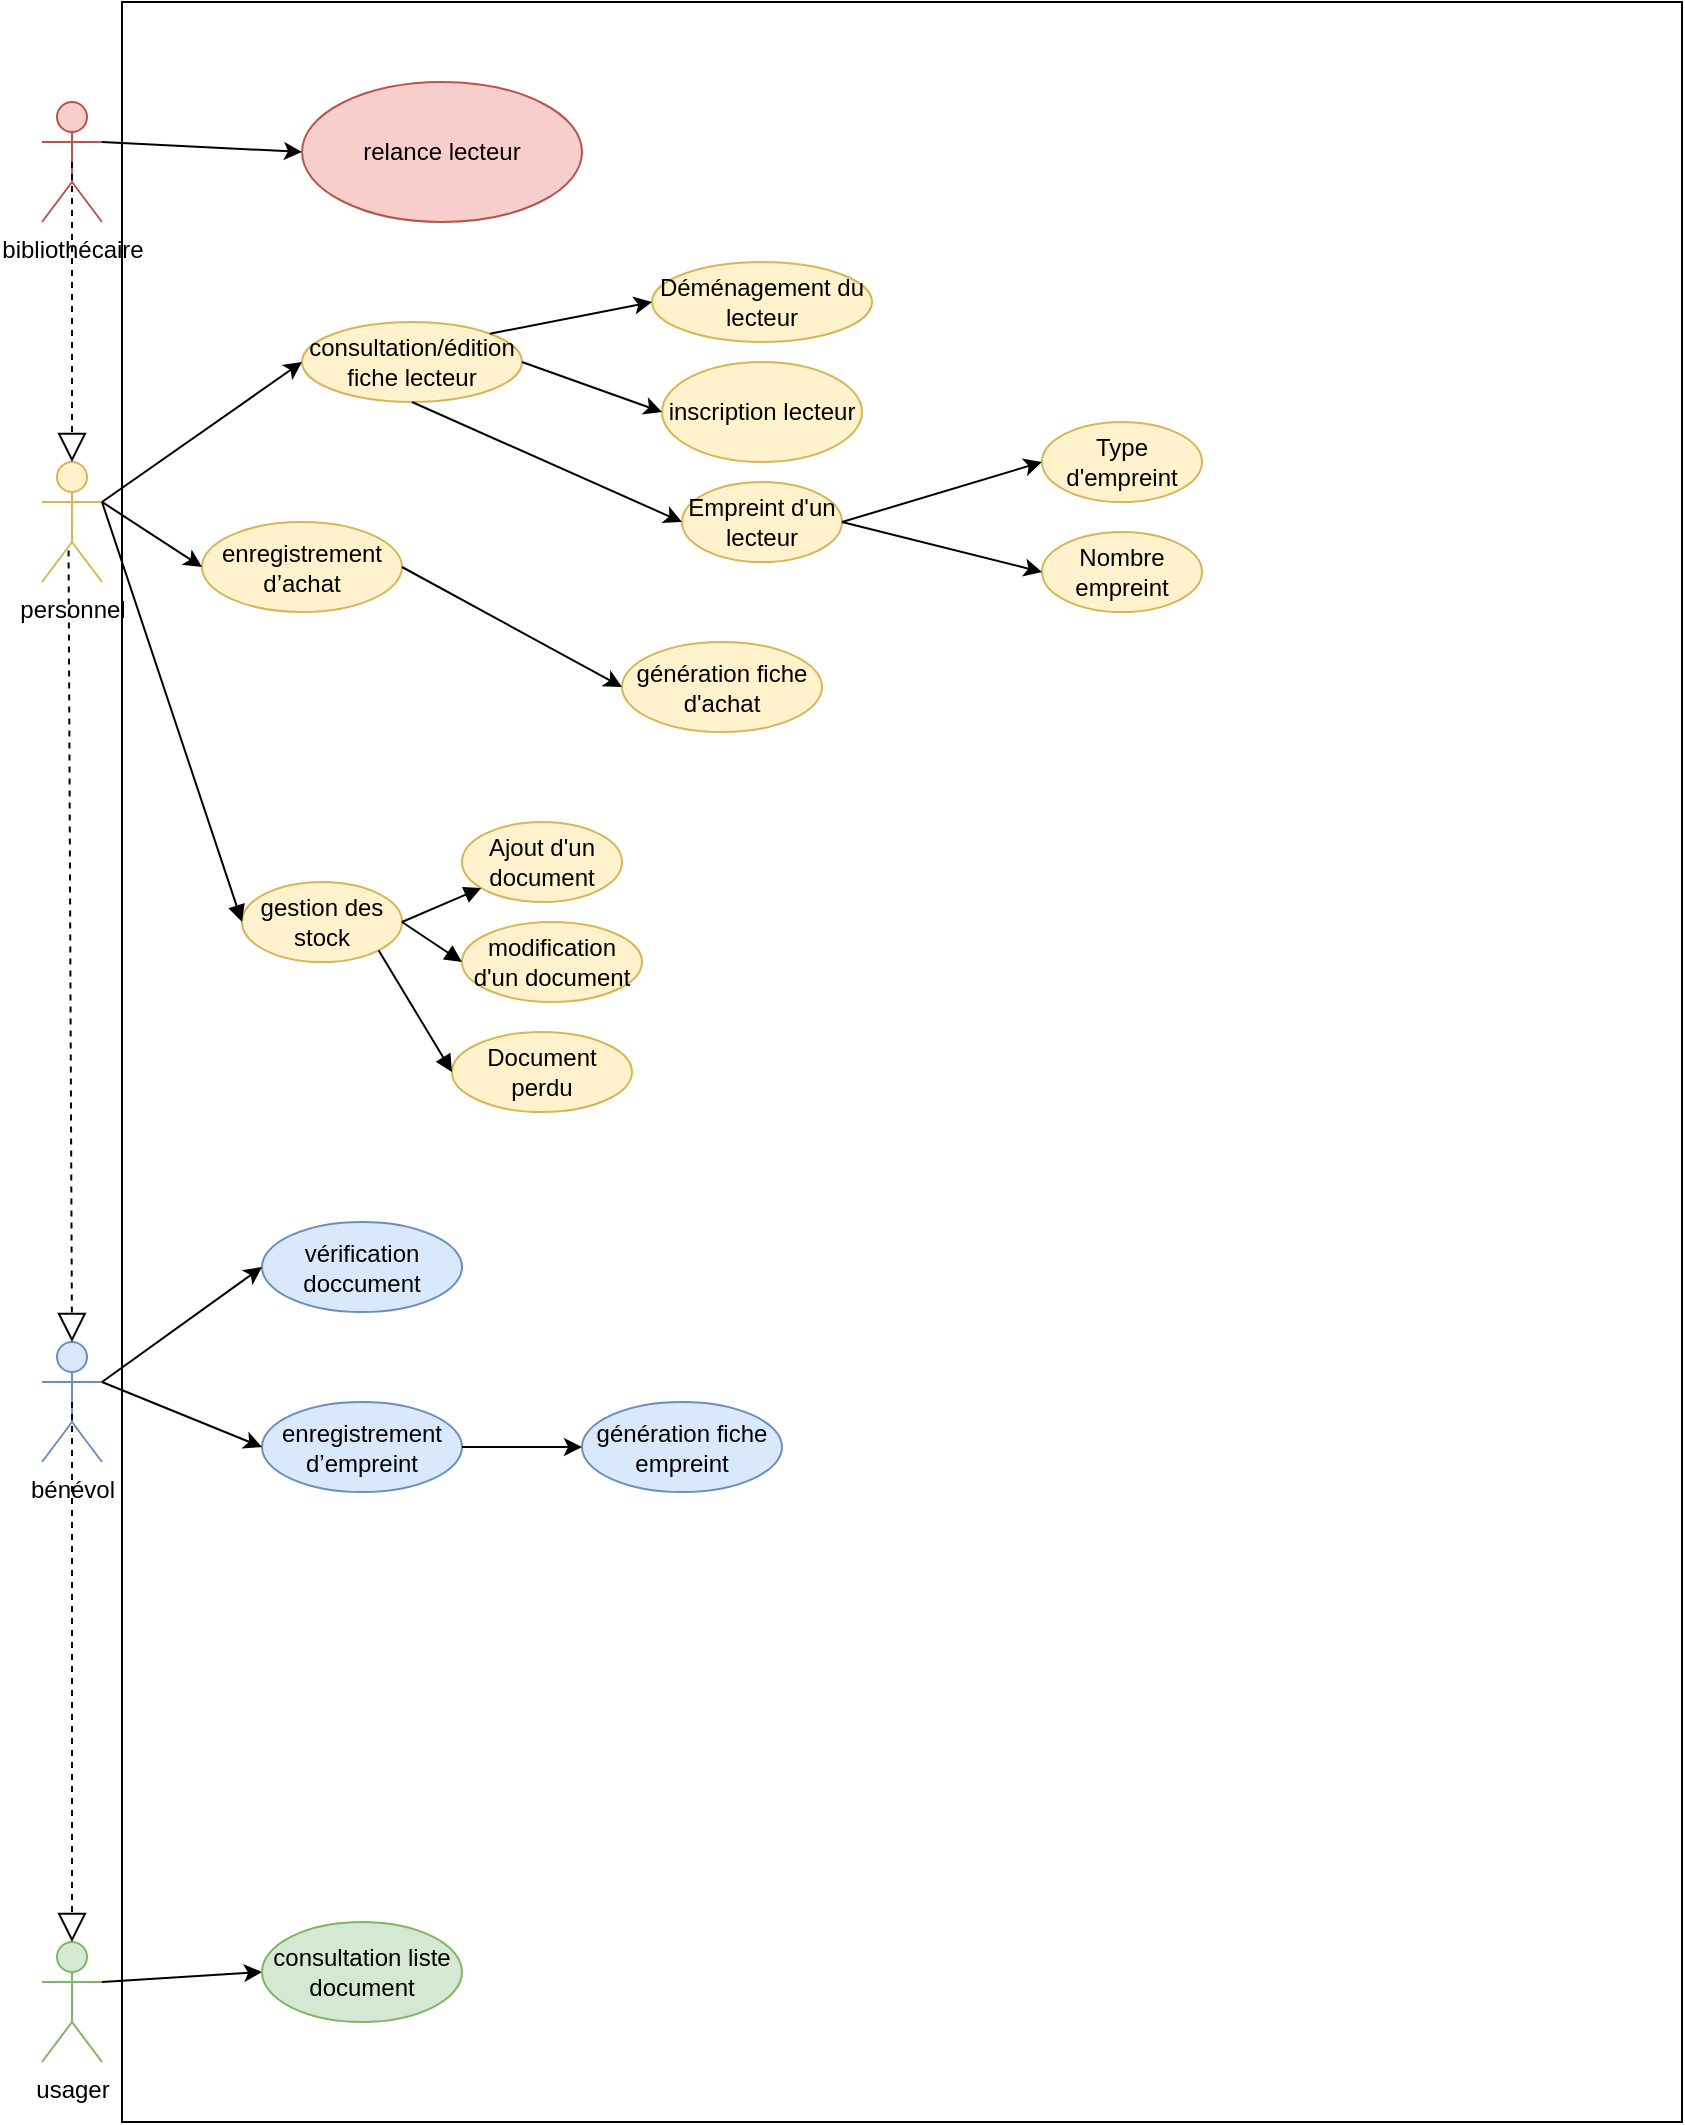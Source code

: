 <mxfile version="14.1.8" type="device" pages="4"><diagram id="KchRWU3Z4qMqtAt1yJU_" name="Cas d'utilisation"><mxGraphModel dx="852" dy="494" grid="1" gridSize="10" guides="1" tooltips="1" connect="1" arrows="1" fold="1" page="1" pageScale="1" pageWidth="827" pageHeight="1169" math="0" shadow="0"><root><mxCell id="0"/><mxCell id="1" parent="0"/><mxCell id="5ohUMkrnWHdm9436LmRm-1" value="" style="rounded=0;whiteSpace=wrap;html=1;" parent="1" vertex="1"><mxGeometry x="110" y="30" width="780" height="1060" as="geometry"/></mxCell><mxCell id="5ohUMkrnWHdm9436LmRm-2" value="usager" style="shape=umlActor;verticalLabelPosition=bottom;verticalAlign=top;html=1;outlineConnect=0;fillColor=#d5e8d4;strokeColor=#82b366;" parent="1" vertex="1"><mxGeometry x="70" y="1000" width="30" height="60" as="geometry"/></mxCell><mxCell id="5ohUMkrnWHdm9436LmRm-3" value="bénévol" style="shape=umlActor;verticalLabelPosition=bottom;verticalAlign=top;html=1;outlineConnect=0;fillColor=#dae8fc;strokeColor=#6c8ebf;" parent="1" vertex="1"><mxGeometry x="70" y="700" width="30" height="60" as="geometry"/></mxCell><mxCell id="5ohUMkrnWHdm9436LmRm-4" value="personnel" style="shape=umlActor;verticalLabelPosition=bottom;verticalAlign=top;html=1;outlineConnect=0;fillColor=#fff2cc;strokeColor=#d6b656;" parent="1" vertex="1"><mxGeometry x="70" y="260" width="30" height="60" as="geometry"/></mxCell><mxCell id="5ohUMkrnWHdm9436LmRm-5" value="" style="endArrow=block;dashed=1;endFill=0;endSize=12;html=1;exitX=0.443;exitY=0.738;exitDx=0;exitDy=0;exitPerimeter=0;entryX=0.5;entryY=0;entryDx=0;entryDy=0;entryPerimeter=0;" parent="1" source="5ohUMkrnWHdm9436LmRm-4" target="5ohUMkrnWHdm9436LmRm-3" edge="1"><mxGeometry width="160" relative="1" as="geometry"><mxPoint x="200" y="540" as="sourcePoint"/><mxPoint x="360" y="540" as="targetPoint"/></mxGeometry></mxCell><mxCell id="5ohUMkrnWHdm9436LmRm-6" value="" style="endArrow=block;dashed=1;endFill=0;endSize=12;html=1;entryX=0.5;entryY=0;entryDx=0;entryDy=0;entryPerimeter=0;exitX=0.5;exitY=0.5;exitDx=0;exitDy=0;exitPerimeter=0;" parent="1" source="5ohUMkrnWHdm9436LmRm-3" target="5ohUMkrnWHdm9436LmRm-2" edge="1"><mxGeometry width="160" relative="1" as="geometry"><mxPoint x="84.14" y="470" as="sourcePoint"/><mxPoint x="85.85" y="585.72" as="targetPoint"/></mxGeometry></mxCell><mxCell id="5ohUMkrnWHdm9436LmRm-8" value="vérification doccument" style="ellipse;whiteSpace=wrap;html=1;fillColor=#dae8fc;strokeColor=#6c8ebf;" parent="1" vertex="1"><mxGeometry x="180" y="640" width="100" height="45" as="geometry"/></mxCell><mxCell id="5ohUMkrnWHdm9436LmRm-9" value="enregistrement d’empreint" style="ellipse;whiteSpace=wrap;html=1;fillColor=#dae8fc;strokeColor=#6c8ebf;" parent="1" vertex="1"><mxGeometry x="180" y="730" width="100" height="45" as="geometry"/></mxCell><mxCell id="5ohUMkrnWHdm9436LmRm-10" value="génération fiche empreint" style="ellipse;whiteSpace=wrap;html=1;fillColor=#dae8fc;strokeColor=#6c8ebf;" parent="1" vertex="1"><mxGeometry x="340" y="730" width="100" height="45" as="geometry"/></mxCell><mxCell id="5ohUMkrnWHdm9436LmRm-11" value="inscription lecteur" style="ellipse;whiteSpace=wrap;html=1;fillColor=#fff2cc;strokeColor=#d6b656;" parent="1" vertex="1"><mxGeometry x="380" y="210" width="100" height="50" as="geometry"/></mxCell><mxCell id="5ohUMkrnWHdm9436LmRm-12" value="enregistrement d’achat" style="ellipse;whiteSpace=wrap;html=1;fillColor=#fff2cc;strokeColor=#d6b656;" parent="1" vertex="1"><mxGeometry x="150" y="290" width="100" height="45" as="geometry"/></mxCell><mxCell id="5ohUMkrnWHdm9436LmRm-13" value="génération fiche d'achat" style="ellipse;whiteSpace=wrap;html=1;fillColor=#fff2cc;strokeColor=#d6b656;" parent="1" vertex="1"><mxGeometry x="360" y="350" width="100" height="45" as="geometry"/></mxCell><mxCell id="5ohUMkrnWHdm9436LmRm-14" value="gestion des stock" style="ellipse;whiteSpace=wrap;html=1;fillColor=#fff2cc;strokeColor=#d6b656;" parent="1" vertex="1"><mxGeometry x="170" y="470" width="80" height="40" as="geometry"/></mxCell><mxCell id="5ohUMkrnWHdm9436LmRm-15" value="" style="html=1;verticalAlign=bottom;endArrow=block;exitX=1;exitY=0.333;exitDx=0;exitDy=0;exitPerimeter=0;entryX=0;entryY=0.5;entryDx=0;entryDy=0;" parent="1" source="5ohUMkrnWHdm9436LmRm-4" target="5ohUMkrnWHdm9436LmRm-14" edge="1"><mxGeometry x="0.093" y="-2" width="80" relative="1" as="geometry"><mxPoint x="100" y="300" as="sourcePoint"/><mxPoint x="160" y="290" as="targetPoint"/><mxPoint as="offset"/></mxGeometry></mxCell><mxCell id="5ohUMkrnWHdm9436LmRm-16" value="" style="endArrow=classic;html=1;exitX=1;exitY=0.333;exitDx=0;exitDy=0;entryX=0;entryY=0.5;entryDx=0;entryDy=0;exitPerimeter=0;" parent="1" source="5ohUMkrnWHdm9436LmRm-4" target="5ohUMkrnWHdm9436LmRm-12" edge="1"><mxGeometry width="50" height="50" relative="1" as="geometry"><mxPoint x="180" y="360" as="sourcePoint"/><mxPoint x="230" y="310" as="targetPoint"/></mxGeometry></mxCell><mxCell id="5ohUMkrnWHdm9436LmRm-17" value="" style="endArrow=classic;html=1;entryX=0;entryY=0.5;entryDx=0;entryDy=0;exitX=1;exitY=0.5;exitDx=0;exitDy=0;" parent="1" source="5ohUMkrnWHdm9436LmRm-12" target="5ohUMkrnWHdm9436LmRm-13" edge="1"><mxGeometry width="50" height="50" relative="1" as="geometry"><mxPoint x="350" y="360" as="sourcePoint"/><mxPoint x="400" y="310" as="targetPoint"/></mxGeometry></mxCell><mxCell id="5ohUMkrnWHdm9436LmRm-19" value="" style="endArrow=classic;html=1;exitX=1;exitY=0.333;exitDx=0;exitDy=0;exitPerimeter=0;entryX=0;entryY=0.5;entryDx=0;entryDy=0;" parent="1" source="5ohUMkrnWHdm9436LmRm-3" target="5ohUMkrnWHdm9436LmRm-8" edge="1"><mxGeometry width="50" height="50" relative="1" as="geometry"><mxPoint x="350" y="480" as="sourcePoint"/><mxPoint x="400" y="430" as="targetPoint"/></mxGeometry></mxCell><mxCell id="5ohUMkrnWHdm9436LmRm-20" value="" style="endArrow=classic;html=1;entryX=0;entryY=0.5;entryDx=0;entryDy=0;" parent="1" target="5ohUMkrnWHdm9436LmRm-9" edge="1"><mxGeometry width="50" height="50" relative="1" as="geometry"><mxPoint x="100" y="720" as="sourcePoint"/><mxPoint x="400" y="430" as="targetPoint"/></mxGeometry></mxCell><mxCell id="5ohUMkrnWHdm9436LmRm-21" value="" style="endArrow=classic;html=1;exitX=1;exitY=0.5;exitDx=0;exitDy=0;entryX=0;entryY=0.5;entryDx=0;entryDy=0;" parent="1" source="5ohUMkrnWHdm9436LmRm-9" target="5ohUMkrnWHdm9436LmRm-10" edge="1"><mxGeometry width="50" height="50" relative="1" as="geometry"><mxPoint x="350" y="480" as="sourcePoint"/><mxPoint x="400" y="430" as="targetPoint"/></mxGeometry></mxCell><mxCell id="5ohUMkrnWHdm9436LmRm-22" value="" style="endArrow=classic;html=1;exitX=1;exitY=0.333;exitDx=0;exitDy=0;exitPerimeter=0;entryX=0;entryY=0.5;entryDx=0;entryDy=0;" parent="1" source="5ohUMkrnWHdm9436LmRm-2" target="mKgV-IScZ1Xa8CleKwyl-1" edge="1"><mxGeometry width="50" height="50" relative="1" as="geometry"><mxPoint x="350" y="590" as="sourcePoint"/><mxPoint x="160.0" y="695" as="targetPoint"/></mxGeometry></mxCell><mxCell id="Gf-4xeIZ-mSs1rlVw442-1" value="bibliothécaire" style="shape=umlActor;verticalLabelPosition=bottom;verticalAlign=top;html=1;outlineConnect=0;fillColor=#f8cecc;strokeColor=#b85450;" parent="1" vertex="1"><mxGeometry x="70" y="80" width="30" height="60" as="geometry"/></mxCell><mxCell id="Gf-4xeIZ-mSs1rlVw442-6" value="" style="endArrow=classic;html=1;exitX=1;exitY=0.333;exitDx=0;exitDy=0;exitPerimeter=0;entryX=0;entryY=0.5;entryDx=0;entryDy=0;" parent="1" source="Gf-4xeIZ-mSs1rlVw442-1" target="Gf-4xeIZ-mSs1rlVw442-8" edge="1"><mxGeometry width="50" height="50" relative="1" as="geometry"><mxPoint x="260" y="110" as="sourcePoint"/><mxPoint x="310" y="60" as="targetPoint"/></mxGeometry></mxCell><mxCell id="Gf-4xeIZ-mSs1rlVw442-7" value="" style="endArrow=block;dashed=1;endFill=0;endSize=12;html=1;entryX=0.5;entryY=0;entryDx=0;entryDy=0;entryPerimeter=0;exitX=0.5;exitY=0.5;exitDx=0;exitDy=0;exitPerimeter=0;" parent="1" source="Gf-4xeIZ-mSs1rlVw442-1" target="5ohUMkrnWHdm9436LmRm-4" edge="1"><mxGeometry width="160" relative="1" as="geometry"><mxPoint x="84.15" y="130.0" as="sourcePoint"/><mxPoint x="85" y="220" as="targetPoint"/></mxGeometry></mxCell><mxCell id="Gf-4xeIZ-mSs1rlVw442-8" value="relance lecteur" style="ellipse;whiteSpace=wrap;html=1;fillColor=#f8cecc;strokeColor=#b85450;" parent="1" vertex="1"><mxGeometry x="200" y="70" width="140" height="70" as="geometry"/></mxCell><mxCell id="Gf-4xeIZ-mSs1rlVw442-9" value="consultation/édition fiche lecteur" style="ellipse;whiteSpace=wrap;html=1;fillColor=#fff2cc;strokeColor=#d6b656;" parent="1" vertex="1"><mxGeometry x="200" y="190" width="110" height="40" as="geometry"/></mxCell><mxCell id="Gf-4xeIZ-mSs1rlVw442-10" value="" style="endArrow=classic;html=1;entryX=0;entryY=0.5;entryDx=0;entryDy=0;exitX=1;exitY=0.333;exitDx=0;exitDy=0;exitPerimeter=0;" parent="1" source="5ohUMkrnWHdm9436LmRm-4" target="Gf-4xeIZ-mSs1rlVw442-9" edge="1"><mxGeometry width="50" height="50" relative="1" as="geometry"><mxPoint x="140" y="480" as="sourcePoint"/><mxPoint x="190" y="430" as="targetPoint"/></mxGeometry></mxCell><mxCell id="mKgV-IScZ1Xa8CleKwyl-1" value="consultation liste document" style="ellipse;whiteSpace=wrap;html=1;fillColor=#d5e8d4;strokeColor=#82b366;" parent="1" vertex="1"><mxGeometry x="180" y="990" width="100" height="50" as="geometry"/></mxCell><mxCell id="mKgV-IScZ1Xa8CleKwyl-6" value="Ajout d'un document" style="ellipse;whiteSpace=wrap;html=1;fillColor=#fff2cc;strokeColor=#d6b656;" parent="1" vertex="1"><mxGeometry x="280" y="440" width="80" height="40" as="geometry"/></mxCell><mxCell id="mKgV-IScZ1Xa8CleKwyl-10" value="" style="html=1;verticalAlign=bottom;endArrow=block;exitX=1;exitY=0.5;exitDx=0;exitDy=0;" parent="1" source="5ohUMkrnWHdm9436LmRm-14" target="mKgV-IScZ1Xa8CleKwyl-6" edge="1"><mxGeometry x="0.093" y="-2" width="80" relative="1" as="geometry"><mxPoint x="110" y="290" as="sourcePoint"/><mxPoint x="180" y="370" as="targetPoint"/><mxPoint as="offset"/></mxGeometry></mxCell><mxCell id="RYD_SYI20WXd60BglxJx-1" value="modification d'un document" style="ellipse;whiteSpace=wrap;html=1;fillColor=#fff2cc;strokeColor=#d6b656;" parent="1" vertex="1"><mxGeometry x="280" y="490" width="90" height="40" as="geometry"/></mxCell><mxCell id="RYD_SYI20WXd60BglxJx-10" value="" style="html=1;verticalAlign=bottom;endArrow=block;exitX=1;exitY=0.5;exitDx=0;exitDy=0;entryX=0;entryY=0.5;entryDx=0;entryDy=0;" parent="1" source="5ohUMkrnWHdm9436LmRm-14" target="RYD_SYI20WXd60BglxJx-1" edge="1"><mxGeometry x="0.093" y="-2" width="80" relative="1" as="geometry"><mxPoint x="260" y="440" as="sourcePoint"/><mxPoint x="305.0" y="440" as="targetPoint"/><mxPoint as="offset"/></mxGeometry></mxCell><mxCell id="RYD_SYI20WXd60BglxJx-11" value="Déménagement du lecteur" style="ellipse;whiteSpace=wrap;html=1;fillColor=#fff2cc;strokeColor=#d6b656;" parent="1" vertex="1"><mxGeometry x="375" y="160" width="110" height="40" as="geometry"/></mxCell><mxCell id="RYD_SYI20WXd60BglxJx-12" value="" style="endArrow=classic;html=1;entryX=0;entryY=0.5;entryDx=0;entryDy=0;exitX=1;exitY=0.5;exitDx=0;exitDy=0;" parent="1" source="Gf-4xeIZ-mSs1rlVw442-9" target="5ohUMkrnWHdm9436LmRm-11" edge="1"><mxGeometry width="50" height="50" relative="1" as="geometry"><mxPoint x="110" y="290" as="sourcePoint"/><mxPoint x="225" y="295" as="targetPoint"/></mxGeometry></mxCell><mxCell id="RYD_SYI20WXd60BglxJx-13" value="" style="endArrow=classic;html=1;entryX=0;entryY=0.5;entryDx=0;entryDy=0;exitX=1;exitY=0;exitDx=0;exitDy=0;" parent="1" source="Gf-4xeIZ-mSs1rlVw442-9" target="RYD_SYI20WXd60BglxJx-11" edge="1"><mxGeometry width="50" height="50" relative="1" as="geometry"><mxPoint x="335" y="295" as="sourcePoint"/><mxPoint x="395" y="300" as="targetPoint"/></mxGeometry></mxCell><mxCell id="RYD_SYI20WXd60BglxJx-14" value="Empreint d'un lecteur" style="ellipse;whiteSpace=wrap;html=1;fillColor=#fff2cc;strokeColor=#d6b656;" parent="1" vertex="1"><mxGeometry x="390" y="270" width="80" height="40" as="geometry"/></mxCell><mxCell id="RYD_SYI20WXd60BglxJx-15" value="Type d'empreint" style="ellipse;whiteSpace=wrap;html=1;fillColor=#fff2cc;strokeColor=#d6b656;" parent="1" vertex="1"><mxGeometry x="570" y="240" width="80" height="40" as="geometry"/></mxCell><mxCell id="RYD_SYI20WXd60BglxJx-16" value="Nombre empreint" style="ellipse;whiteSpace=wrap;html=1;fillColor=#fff2cc;strokeColor=#d6b656;" parent="1" vertex="1"><mxGeometry x="570" y="295" width="80" height="40" as="geometry"/></mxCell><mxCell id="RYD_SYI20WXd60BglxJx-17" value="" style="endArrow=classic;html=1;entryX=0;entryY=0.5;entryDx=0;entryDy=0;exitX=0.5;exitY=1;exitDx=0;exitDy=0;" parent="1" source="Gf-4xeIZ-mSs1rlVw442-9" target="RYD_SYI20WXd60BglxJx-14" edge="1"><mxGeometry width="50" height="50" relative="1" as="geometry"><mxPoint x="225" y="367.5" as="sourcePoint"/><mxPoint x="340.0" y="372.5" as="targetPoint"/></mxGeometry></mxCell><mxCell id="RYD_SYI20WXd60BglxJx-18" value="" style="endArrow=classic;html=1;entryX=0;entryY=0.5;entryDx=0;entryDy=0;exitX=1;exitY=0.5;exitDx=0;exitDy=0;" parent="1" source="RYD_SYI20WXd60BglxJx-14" target="RYD_SYI20WXd60BglxJx-15" edge="1"><mxGeometry width="50" height="50" relative="1" as="geometry"><mxPoint x="280" y="315" as="sourcePoint"/><mxPoint x="400" y="380" as="targetPoint"/></mxGeometry></mxCell><mxCell id="RYD_SYI20WXd60BglxJx-19" value="" style="endArrow=classic;html=1;entryX=0;entryY=0.5;entryDx=0;entryDy=0;" parent="1" target="RYD_SYI20WXd60BglxJx-16" edge="1"><mxGeometry width="50" height="50" relative="1" as="geometry"><mxPoint x="470" y="290" as="sourcePoint"/><mxPoint x="540.0" y="380" as="targetPoint"/></mxGeometry></mxCell><mxCell id="RYD_SYI20WXd60BglxJx-20" value="Document perdu" style="ellipse;whiteSpace=wrap;html=1;fillColor=#fff2cc;strokeColor=#d6b656;" parent="1" vertex="1"><mxGeometry x="275" y="545" width="90" height="40" as="geometry"/></mxCell><mxCell id="RYD_SYI20WXd60BglxJx-21" value="" style="html=1;verticalAlign=bottom;endArrow=block;exitX=1;exitY=1;exitDx=0;exitDy=0;entryX=0;entryY=0.5;entryDx=0;entryDy=0;" parent="1" source="5ohUMkrnWHdm9436LmRm-14" target="RYD_SYI20WXd60BglxJx-20" edge="1"><mxGeometry x="0.093" y="-2" width="80" relative="1" as="geometry"><mxPoint x="260.0" y="500" as="sourcePoint"/><mxPoint x="290" y="520" as="targetPoint"/><mxPoint as="offset"/></mxGeometry></mxCell></root></mxGraphModel></diagram><diagram id="3K8VbuoUuLkiTBBSsxtC" name="Séquence système"><mxGraphModel dx="852" dy="494" grid="1" gridSize="10" guides="1" tooltips="1" connect="1" arrows="1" fold="1" page="1" pageScale="1" pageWidth="827" pageHeight="1169" math="0" shadow="0"><root><mxCell id="qnIc_H6pdxRwiKUqjU5t-0"/><mxCell id="qnIc_H6pdxRwiKUqjU5t-1" parent="qnIc_H6pdxRwiKUqjU5t-0"/><mxCell id="CQxxC2vs6yvaaoSP3KBV-6" value="&lt;p style=&quot;margin-bottom: 0cm ; line-height: 100%&quot;&gt;1.Authentification&lt;/p&gt;" style="html=1;verticalAlign=bottom;endArrow=block;fillColor=#fff2cc;strokeColor=#d6b656;gradientColor=#ffd966;" parent="qnIc_H6pdxRwiKUqjU5t-1" source="aPX98CUnZW7Sv5t47liR-2" target="aPX98CUnZW7Sv5t47liR-1" edge="1"><mxGeometry width="80" relative="1" as="geometry"><mxPoint x="130" y="170" as="sourcePoint"/><mxPoint x="580" y="170" as="targetPoint"/><Array as="points"><mxPoint x="220" y="160"/></Array></mxGeometry></mxCell><mxCell id="aPX98CUnZW7Sv5t47liR-0" value="&lt;p style=&quot;margin-bottom: 0cm ; line-height: 100%&quot;&gt;2.a renvoie vers la page gestion des empreint&lt;/p&gt;" style="html=1;verticalAlign=bottom;endArrow=block;gradientColor=#ea6b66;fillColor=#f8cecc;strokeColor=#b85450;" parent="qnIc_H6pdxRwiKUqjU5t-1" source="aPX98CUnZW7Sv5t47liR-1" target="aPX98CUnZW7Sv5t47liR-2" edge="1"><mxGeometry width="80" relative="1" as="geometry"><mxPoint x="580" y="210" as="sourcePoint"/><mxPoint x="140" y="220" as="targetPoint"/><Array as="points"><mxPoint x="200" y="210"/></Array></mxGeometry></mxCell><mxCell id="aPX98CUnZW7Sv5t47liR-1" value="Système" style="shape=umlLifeline;perimeter=lifelinePerimeter;whiteSpace=wrap;html=1;container=1;collapsible=0;recursiveResize=0;outlineConnect=0;gradientColor=#ea6b66;fillColor=#f8cecc;strokeColor=#b85450;" parent="qnIc_H6pdxRwiKUqjU5t-1" vertex="1"><mxGeometry x="530" y="50" width="100" height="740" as="geometry"/></mxCell><mxCell id="up6D3DZC3H7oG8MDVEGl-3" value="2.Control authentification" style="edgeStyle=orthogonalEdgeStyle;html=1;align=left;spacingLeft=2;endArrow=block;rounded=0;" parent="aPX98CUnZW7Sv5t47liR-1" target="aPX98CUnZW7Sv5t47liR-1" edge="1"><mxGeometry x="0.046" y="20" relative="1" as="geometry"><mxPoint x="55" y="110" as="sourcePoint"/><Array as="points"><mxPoint x="100" y="110"/><mxPoint x="100" y="160"/></Array><mxPoint as="offset"/></mxGeometry></mxCell><mxCell id="aPX98CUnZW7Sv5t47liR-2" value="" style="shape=umlLifeline;participant=umlActor;perimeter=lifelinePerimeter;whiteSpace=wrap;html=1;container=1;collapsible=0;recursiveResize=0;verticalAlign=top;spacingTop=36;outlineConnect=0;gradientColor=#ffa500;fillColor=#ffcd28;strokeColor=#d79b00;" parent="qnIc_H6pdxRwiKUqjU5t-1" vertex="1"><mxGeometry x="110" y="70" width="20" height="720" as="geometry"/></mxCell><mxCell id="aPX98CUnZW7Sv5t47liR-3" value="&lt;p style=&quot;margin-bottom: 0cm ; line-height: 100%&quot;&gt;3. saisie des donnés du lecteur&lt;/p&gt;" style="html=1;verticalAlign=bottom;endArrow=block;fillColor=#fff2cc;strokeColor=#d6b656;gradientColor=#ffd966;" parent="qnIc_H6pdxRwiKUqjU5t-1" edge="1"><mxGeometry width="80" relative="1" as="geometry"><mxPoint x="119.997" y="240" as="sourcePoint"/><mxPoint x="579.83" y="240" as="targetPoint"/><Array as="points"><mxPoint x="220.33" y="240"/></Array></mxGeometry></mxCell><mxCell id="aPX98CUnZW7Sv5t47liR-4" value="&lt;p style=&quot;margin-bottom: 0cm ; line-height: 100%&quot;&gt;5. renvoie&amp;nbsp; le nombre d'empreint&lt;/p&gt;" style="html=1;verticalAlign=bottom;endArrow=block;gradientColor=#ea6b66;fillColor=#f8cecc;strokeColor=#b85450;" parent="qnIc_H6pdxRwiKUqjU5t-1" edge="1"><mxGeometry width="80" relative="1" as="geometry"><mxPoint x="579.83" y="300" as="sourcePoint"/><mxPoint x="119.997" y="300" as="targetPoint"/><Array as="points"><mxPoint x="200.33" y="300"/></Array></mxGeometry></mxCell><mxCell id="whEixknOpclSHyj-Wsp8-0" value="&lt;p style=&quot;margin-bottom: 0cm ; line-height: 100%&quot;&gt;6. saisie des informations du document&lt;/p&gt;" style="html=1;verticalAlign=bottom;endArrow=block;fillColor=#fff2cc;strokeColor=#d6b656;gradientColor=#ffd966;" parent="qnIc_H6pdxRwiKUqjU5t-1" edge="1"><mxGeometry width="80" relative="1" as="geometry"><mxPoint x="120.0" y="330" as="sourcePoint"/><mxPoint x="579.69" y="330" as="targetPoint"/><Array as="points"><mxPoint x="220.19" y="330"/></Array></mxGeometry></mxCell><mxCell id="whEixknOpclSHyj-Wsp8-1" value="&lt;p style=&quot;margin-bottom: 0cm ; line-height: 100%&quot;&gt;10. renvoie les informations du document&lt;/p&gt;" style="html=1;verticalAlign=bottom;endArrow=block;gradientColor=#ea6b66;fillColor=#f8cecc;strokeColor=#b85450;" parent="qnIc_H6pdxRwiKUqjU5t-1" edge="1"><mxGeometry width="80" relative="1" as="geometry"><mxPoint x="579.69" y="520" as="sourcePoint"/><mxPoint x="120.0" y="520" as="targetPoint"/><Array as="points"><mxPoint x="200.19" y="520"/></Array></mxGeometry></mxCell><mxCell id="whEixknOpclSHyj-Wsp8-6" value="&lt;p style=&quot;margin-bottom: 0cm ; line-height: 100%&quot;&gt;11.saisie cote document&lt;/p&gt;" style="html=1;verticalAlign=bottom;endArrow=block;fillColor=#fff2cc;strokeColor=#d6b656;gradientColor=#ffd966;" parent="qnIc_H6pdxRwiKUqjU5t-1" edge="1"><mxGeometry width="80" relative="1" as="geometry"><mxPoint x="120.187" y="544.0" as="sourcePoint"/><mxPoint x="580.02" y="544.0" as="targetPoint"/><Array as="points"><mxPoint x="220.52" y="544"/></Array></mxGeometry></mxCell><mxCell id="whEixknOpclSHyj-Wsp8-8" value="&lt;p style=&quot;margin-bottom: 0cm ; line-height: 100%&quot;&gt;13.saisie de la date d'empreint&lt;/p&gt;" style="html=1;verticalAlign=bottom;endArrow=block;fillColor=#fff2cc;strokeColor=#d6b656;gradientColor=#ffd966;" parent="qnIc_H6pdxRwiKUqjU5t-1" edge="1"><mxGeometry x="0.001" y="10" width="80" relative="1" as="geometry"><mxPoint x="120.0" y="590" as="sourcePoint"/><mxPoint x="579.69" y="590" as="targetPoint"/><Array as="points"><mxPoint x="220.19" y="590"/></Array><mxPoint as="offset"/></mxGeometry></mxCell><mxCell id="whEixknOpclSHyj-Wsp8-10" value="&lt;p style=&quot;margin-bottom: 0cm ; line-height: 100%&quot;&gt;15. saisie numéro lecteur&lt;/p&gt;" style="html=1;verticalAlign=bottom;endArrow=block;fillColor=#fff2cc;strokeColor=#d6b656;gradientColor=#ffd966;" parent="qnIc_H6pdxRwiKUqjU5t-1" edge="1"><mxGeometry width="80" relative="1" as="geometry"><mxPoint x="120.187" y="630.0" as="sourcePoint"/><mxPoint x="580.02" y="630.0" as="targetPoint"/><Array as="points"><mxPoint x="220.52" y="630"/></Array></mxGeometry></mxCell><mxCell id="whEixknOpclSHyj-Wsp8-13" value="&lt;p style=&quot;margin-bottom: 0cm ; line-height: 100%&quot;&gt;17. génération n° d'empreint&lt;/p&gt;" style="html=1;verticalAlign=bottom;endArrow=block;gradientColor=#ea6b66;fillColor=#f8cecc;strokeColor=#b85450;" parent="qnIc_H6pdxRwiKUqjU5t-1" edge="1"><mxGeometry width="80" relative="1" as="geometry"><mxPoint x="579.69" y="700.0" as="sourcePoint"/><mxPoint x="120.0" y="700.0" as="targetPoint"/><Array as="points"><mxPoint x="200.19" y="700"/></Array></mxGeometry></mxCell><mxCell id="yreApXc53-f_LTlbh0kQ-0" value="&lt;p style=&quot;margin-bottom: 0cm ; line-height: 100%&quot;&gt;4. renvoie&amp;nbsp; les informations du lecteur&lt;/p&gt;" style="html=1;verticalAlign=bottom;endArrow=block;gradientColor=#ea6b66;fillColor=#f8cecc;strokeColor=#b85450;" parent="qnIc_H6pdxRwiKUqjU5t-1" edge="1"><mxGeometry width="80" relative="1" as="geometry"><mxPoint x="579.83" y="270" as="sourcePoint"/><mxPoint x="119.997" y="270" as="targetPoint"/><Array as="points"><mxPoint x="200.33" y="270"/></Array></mxGeometry></mxCell><mxCell id="yreApXc53-f_LTlbh0kQ-1" value="5.b Control nbr empreint" style="edgeStyle=orthogonalEdgeStyle;html=1;align=left;spacingLeft=2;endArrow=block;rounded=0;" parent="qnIc_H6pdxRwiKUqjU5t-1" source="aPX98CUnZW7Sv5t47liR-1" edge="1"><mxGeometry x="0.046" y="20" relative="1" as="geometry"><mxPoint x="585" y="250.03" as="sourcePoint"/><Array as="points"><mxPoint x="630" y="240"/><mxPoint x="630" y="300"/></Array><mxPoint as="offset"/><mxPoint x="579.81" y="299.996" as="targetPoint"/></mxGeometry></mxCell><mxCell id="yreApXc53-f_LTlbh0kQ-2" value="8. control stock du document" style="edgeStyle=orthogonalEdgeStyle;html=1;align=left;spacingLeft=2;endArrow=block;rounded=0;" parent="qnIc_H6pdxRwiKUqjU5t-1" source="aPX98CUnZW7Sv5t47liR-1" target="aPX98CUnZW7Sv5t47liR-1" edge="1"><mxGeometry x="0.2" y="54" relative="1" as="geometry"><mxPoint x="590.119" y="320" as="sourcePoint"/><Array as="points"><mxPoint x="640" y="330"/><mxPoint x="640" y="360"/></Array><mxPoint x="20" y="-4" as="offset"/><mxPoint x="590.0" y="379.996" as="targetPoint"/></mxGeometry></mxCell><mxCell id="lPhoezkYO-GFZ2ugxAbo-0" value="7. identifie le document" style="edgeStyle=orthogonalEdgeStyle;html=1;align=left;spacingLeft=2;endArrow=block;rounded=0;" parent="qnIc_H6pdxRwiKUqjU5t-1" source="aPX98CUnZW7Sv5t47liR-1" target="aPX98CUnZW7Sv5t47liR-1" edge="1"><mxGeometry x="-0.332" y="50" relative="1" as="geometry"><mxPoint x="589.929" y="390" as="sourcePoint"/><Array as="points"><mxPoint x="650" y="390"/><mxPoint x="650" y="430"/></Array><mxPoint x="1" as="offset"/><mxPoint x="589.929" y="420" as="targetPoint"/></mxGeometry></mxCell><mxCell id="1BtbBalZhF-MFcrVGGgP-0" value="9. control type de document" style="edgeStyle=orthogonalEdgeStyle;html=1;align=left;spacingLeft=2;endArrow=block;rounded=0;" parent="qnIc_H6pdxRwiKUqjU5t-1" edge="1"><mxGeometry relative="1" as="geometry"><mxPoint x="579.999" y="470" as="sourcePoint"/><Array as="points"><mxPoint x="650.07" y="470"/><mxPoint x="650.07" y="510"/></Array><mxPoint as="offset"/><mxPoint x="579.999" y="510" as="targetPoint"/></mxGeometry></mxCell><mxCell id="1VmKiJaGHqVc3OpMlmqB-0" value="12.analyse cote" style="edgeStyle=orthogonalEdgeStyle;html=1;align=left;spacingLeft=2;endArrow=block;rounded=0;" parent="qnIc_H6pdxRwiKUqjU5t-1" target="aPX98CUnZW7Sv5t47liR-1" edge="1"><mxGeometry relative="1" as="geometry"><mxPoint x="579.999" y="544.0" as="sourcePoint"/><Array as="points"><mxPoint x="1030" y="544"/><mxPoint x="1030" y="790"/></Array><mxPoint as="offset"/><mxPoint x="580" y="720" as="targetPoint"/></mxGeometry></mxCell><mxCell id="1VmKiJaGHqVc3OpMlmqB-1" value="14.analyse date empreint" style="edgeStyle=orthogonalEdgeStyle;html=1;align=left;spacingLeft=2;endArrow=block;rounded=0;" parent="qnIc_H6pdxRwiKUqjU5t-1" source="aPX98CUnZW7Sv5t47liR-1" target="aPX98CUnZW7Sv5t47liR-1" edge="1"><mxGeometry relative="1" as="geometry"><mxPoint x="589.999" y="554" as="sourcePoint"/><Array as="points"><mxPoint x="890" y="590"/><mxPoint x="890" y="790"/></Array><mxPoint as="offset"/><mxPoint x="589.324" y="710.059" as="targetPoint"/></mxGeometry></mxCell><mxCell id="1VmKiJaGHqVc3OpMlmqB-2" value="16. analyse numéro lecteur" style="edgeStyle=orthogonalEdgeStyle;html=1;align=left;spacingLeft=2;endArrow=block;rounded=0;" parent="qnIc_H6pdxRwiKUqjU5t-1" source="aPX98CUnZW7Sv5t47liR-1" target="aPX98CUnZW7Sv5t47liR-1" edge="1"><mxGeometry relative="1" as="geometry"><mxPoint x="589.324" y="600.059" as="sourcePoint"/><Array as="points"><mxPoint x="730" y="630"/><mxPoint x="730" y="790"/></Array><mxPoint as="offset"/><mxPoint x="599.324" y="720.059" as="targetPoint"/></mxGeometry></mxCell><mxCell id="xKpueQpKVHpNWma6cCta-0" value="&lt;p style=&quot;margin-bottom: 0cm ; line-height: 100%&quot;&gt;19.génération fiche empreint&lt;/p&gt;" style="html=1;verticalAlign=bottom;endArrow=block;gradientColor=#ea6b66;fillColor=#f8cecc;strokeColor=#b85450;" parent="qnIc_H6pdxRwiKUqjU5t-1" edge="1"><mxGeometry width="80" relative="1" as="geometry"><mxPoint x="579.69" y="790" as="sourcePoint"/><mxPoint x="120.0" y="790" as="targetPoint"/><Array as="points"><mxPoint x="200.19" y="790"/></Array></mxGeometry></mxCell><mxCell id="xKpueQpKVHpNWma6cCta-1" value="&lt;p style=&quot;margin-bottom: 0cm ; line-height: 100%&quot;&gt;18. validation par l'utilisateur&lt;/p&gt;" style="html=1;verticalAlign=bottom;endArrow=block;fillColor=#fff2cc;strokeColor=#d6b656;gradientColor=#ffd966;" parent="qnIc_H6pdxRwiKUqjU5t-1" edge="1"><mxGeometry x="0.001" y="10" width="80" relative="1" as="geometry"><mxPoint x="120.0" y="740.0" as="sourcePoint"/><mxPoint x="579.69" y="740.0" as="targetPoint"/><Array as="points"><mxPoint x="220.19" y="740"/></Array><mxPoint as="offset"/></mxGeometry></mxCell><mxCell id="SiX8sOuxXSUNz8AT2eY_-0" value="&lt;font style=&quot;font-size: 36px&quot;&gt;Flot Nominal&lt;/font&gt;" style="text;html=1;strokeColor=none;fillColor=none;align=center;verticalAlign=middle;whiteSpace=wrap;rounded=0;" parent="qnIc_H6pdxRwiKUqjU5t-1" vertex="1"><mxGeometry x="50" y="10" width="260" height="40" as="geometry"/></mxCell><mxCell id="SiX8sOuxXSUNz8AT2eY_-1" value="&lt;font style=&quot;font-size: 36px&quot;&gt;Flot Alternatif&lt;/font&gt;" style="text;html=1;strokeColor=none;fillColor=none;align=center;verticalAlign=middle;whiteSpace=wrap;rounded=0;" parent="qnIc_H6pdxRwiKUqjU5t-1" vertex="1"><mxGeometry x="70" y="960" width="260" height="40" as="geometry"/></mxCell><mxCell id="SiX8sOuxXSUNz8AT2eY_-2" value="&lt;p style=&quot;margin-bottom: 0cm ; line-height: 100%&quot;&gt;3.a - Renseigne les informations du lecteur&lt;/p&gt;" style="html=1;verticalAlign=bottom;endArrow=block;fillColor=#fff2cc;strokeColor=#d6b656;gradientColor=#ffd966;" parent="qnIc_H6pdxRwiKUqjU5t-1" source="SiX8sOuxXSUNz8AT2eY_-6" target="SiX8sOuxXSUNz8AT2eY_-4" edge="1"><mxGeometry width="80" relative="1" as="geometry"><mxPoint x="150" y="1160" as="sourcePoint"/><mxPoint x="600" y="1160" as="targetPoint"/><Array as="points"><mxPoint x="240" y="1150"/></Array></mxGeometry></mxCell><mxCell id="SiX8sOuxXSUNz8AT2eY_-3" value="&lt;p style=&quot;margin-bottom: 0cm ; line-height: 100%&quot;&gt;3.a - Le système enregistre les informations&lt;/p&gt;" style="html=1;verticalAlign=bottom;endArrow=block;gradientColor=#ea6b66;fillColor=#f8cecc;strokeColor=#b85450;" parent="qnIc_H6pdxRwiKUqjU5t-1" source="SiX8sOuxXSUNz8AT2eY_-4" target="SiX8sOuxXSUNz8AT2eY_-6" edge="1"><mxGeometry width="80" relative="1" as="geometry"><mxPoint x="600" y="1200" as="sourcePoint"/><mxPoint x="160" y="1210" as="targetPoint"/><Array as="points"><mxPoint x="220" y="1200"/></Array></mxGeometry></mxCell><mxCell id="SiX8sOuxXSUNz8AT2eY_-4" value="Système" style="shape=umlLifeline;perimeter=lifelinePerimeter;whiteSpace=wrap;html=1;container=1;collapsible=0;recursiveResize=0;outlineConnect=0;gradientColor=#ea6b66;fillColor=#f8cecc;strokeColor=#b85450;" parent="qnIc_H6pdxRwiKUqjU5t-1" vertex="1"><mxGeometry x="550" y="1040" width="100" height="1090" as="geometry"/></mxCell><mxCell id="SiX8sOuxXSUNz8AT2eY_-6" value="" style="shape=umlLifeline;participant=umlActor;perimeter=lifelinePerimeter;whiteSpace=wrap;html=1;container=1;collapsible=0;recursiveResize=0;verticalAlign=top;spacingTop=36;outlineConnect=0;gradientColor=#ffa500;fillColor=#ffcd28;strokeColor=#d79b00;" parent="qnIc_H6pdxRwiKUqjU5t-1" vertex="1"><mxGeometry x="130" y="1060" width="20" height="1070" as="geometry"/></mxCell><mxCell id="SiX8sOuxXSUNz8AT2eY_-15" value="&lt;p style=&quot;margin-bottom: 0cm ; line-height: 100%&quot;&gt;3.a - Le système retourne les informations du lecteur&lt;/p&gt;" style="html=1;verticalAlign=bottom;endArrow=block;gradientColor=#ea6b66;fillColor=#f8cecc;strokeColor=#b85450;" parent="qnIc_H6pdxRwiKUqjU5t-1" edge="1"><mxGeometry width="80" relative="1" as="geometry"><mxPoint x="599.83" y="1260" as="sourcePoint"/><mxPoint x="139.997" y="1260" as="targetPoint"/><Array as="points"><mxPoint x="220.33" y="1260"/></Array></mxGeometry></mxCell><mxCell id="jN8vJdqrON1e2zZvUpQH-0" value="&lt;p style=&quot;margin-bottom: 0cm ; line-height: 100%&quot;&gt;3.b - L'utilisateur fait la sasie des modification&lt;/p&gt;" style="html=1;verticalAlign=bottom;endArrow=block;fillColor=#fff2cc;strokeColor=#d6b656;gradientColor=#ffd966;" parent="qnIc_H6pdxRwiKUqjU5t-1" edge="1"><mxGeometry width="80" relative="1" as="geometry"><mxPoint x="140.0" y="1310" as="sourcePoint"/><mxPoint x="599.69" y="1310" as="targetPoint"/><Array as="points"><mxPoint x="240.19" y="1310"/></Array></mxGeometry></mxCell><mxCell id="jN8vJdqrON1e2zZvUpQH-1" value="&lt;p style=&quot;margin-bottom: 0cm ; line-height: 100%&quot;&gt;3.b - Le système enregistre le saisie&lt;/p&gt;" style="html=1;verticalAlign=bottom;endArrow=block;gradientColor=#ea6b66;fillColor=#f8cecc;strokeColor=#b85450;" parent="qnIc_H6pdxRwiKUqjU5t-1" edge="1"><mxGeometry width="80" relative="1" as="geometry"><mxPoint x="599.69" y="1350" as="sourcePoint"/><mxPoint x="140.0" y="1350" as="targetPoint"/><Array as="points"><mxPoint x="220.19" y="1350"/></Array></mxGeometry></mxCell><mxCell id="jN8vJdqrON1e2zZvUpQH-9" value="&lt;p style=&quot;margin-bottom: 0cm ; line-height: 100%&quot;&gt;9.a - le système retourne l'information (CD-ROM)&lt;/p&gt;" style="html=1;verticalAlign=bottom;endArrow=block;gradientColor=#ea6b66;fillColor=#f8cecc;strokeColor=#b85450;" parent="qnIc_H6pdxRwiKUqjU5t-1" edge="1"><mxGeometry x="-0.088" y="-10" width="80" relative="1" as="geometry"><mxPoint x="599.69" y="1510" as="sourcePoint"/><mxPoint x="140.0" y="1510" as="targetPoint"/><Array as="points"><mxPoint x="220.19" y="1510"/></Array><mxPoint as="offset"/></mxGeometry></mxCell><mxCell id="jN8vJdqrON1e2zZvUpQH-10" value="&lt;p style=&quot;margin-bottom: 0cm ; line-height: 100%&quot;&gt;9.a - L'utilisateur saisie les information de cotisation&lt;/p&gt;" style="html=1;verticalAlign=bottom;endArrow=block;fillColor=#fff2cc;strokeColor=#d6b656;gradientColor=#ffd966;" parent="qnIc_H6pdxRwiKUqjU5t-1" edge="1"><mxGeometry width="80" relative="1" as="geometry"><mxPoint x="140.187" y="1600" as="sourcePoint"/><mxPoint x="600.02" y="1600" as="targetPoint"/><Array as="points"><mxPoint x="240.52" y="1600"/></Array></mxGeometry></mxCell><mxCell id="jN8vJdqrON1e2zZvUpQH-11" value="&lt;p style=&quot;margin-bottom: 0cm ; line-height: 100%&quot;&gt;9.a - Le système enregistre la demande&lt;/p&gt;" style="html=1;verticalAlign=bottom;endArrow=block;gradientColor=#ea6b66;fillColor=#f8cecc;strokeColor=#b85450;" parent="qnIc_H6pdxRwiKUqjU5t-1" edge="1"><mxGeometry width="80" relative="1" as="geometry"><mxPoint x="600.02" y="1630" as="sourcePoint"/><mxPoint x="140.187" y="1630" as="targetPoint"/><Array as="points"><mxPoint x="220.52" y="1630"/></Array></mxGeometry></mxCell><mxCell id="QJ6toXT4I35MNx89MILt-11" value="&lt;p style=&quot;margin-bottom: 0cm ; line-height: 100%&quot;&gt;9.c - Le système renvoie l'information de consultation&lt;/p&gt;" style="html=1;verticalAlign=bottom;endArrow=block;gradientColor=#ea6b66;fillColor=#f8cecc;strokeColor=#b85450;" parent="qnIc_H6pdxRwiKUqjU5t-1" edge="1"><mxGeometry width="80" relative="1" as="geometry"><mxPoint x="600.02" y="1990" as="sourcePoint"/><mxPoint x="140.187" y="1990" as="targetPoint"/><Array as="points"><mxPoint x="220.52" y="1990"/></Array></mxGeometry></mxCell><mxCell id="QJ6toXT4I35MNx89MILt-12" value="&lt;p style=&quot;margin-bottom: 0cm ; line-height: 100%&quot;&gt;9 -a le système retourne la demande de cotion&lt;/p&gt;" style="html=1;verticalAlign=bottom;endArrow=block;gradientColor=#ea6b66;fillColor=#f8cecc;strokeColor=#b85450;" parent="qnIc_H6pdxRwiKUqjU5t-1" edge="1"><mxGeometry x="0.086" y="-10" width="80" relative="1" as="geometry"><mxPoint x="599.69" y="1550" as="sourcePoint"/><mxPoint x="140.0" y="1550" as="targetPoint"/><Array as="points"><mxPoint x="220.19" y="1550"/></Array><mxPoint as="offset"/></mxGeometry></mxCell><mxCell id="QJ6toXT4I35MNx89MILt-14" value="&lt;p style=&quot;margin-bottom: 0cm ; line-height: 100%&quot;&gt;9.b - le système retourne l'information (Micro-Film)&lt;/p&gt;" style="html=1;verticalAlign=bottom;endArrow=block;gradientColor=#ea6b66;fillColor=#f8cecc;strokeColor=#b85450;" parent="qnIc_H6pdxRwiKUqjU5t-1" edge="1"><mxGeometry width="80" relative="1" as="geometry"><mxPoint x="599.69" y="1770" as="sourcePoint"/><mxPoint x="140.0" y="1770" as="targetPoint"/><Array as="points"><mxPoint x="220.19" y="1770"/></Array></mxGeometry></mxCell><mxCell id="QJ6toXT4I35MNx89MILt-15" value="&lt;span style=&quot;text-align: center&quot;&gt;9.b - le système analyse le type de document&lt;/span&gt;" style="edgeStyle=orthogonalEdgeStyle;html=1;align=left;spacingLeft=2;endArrow=block;rounded=0;" parent="qnIc_H6pdxRwiKUqjU5t-1" edge="1"><mxGeometry relative="1" as="geometry"><mxPoint x="599.999" y="1720" as="sourcePoint"/><Array as="points"><mxPoint x="670" y="1720"/><mxPoint x="670" y="1770"/><mxPoint x="600" y="1770"/></Array><mxPoint as="offset"/><mxPoint x="600" y="1770" as="targetPoint"/></mxGeometry></mxCell><mxCell id="-yGwQiGPSj1NIrbCj2dA-0" value="&lt;p style=&quot;margin-bottom: 0cm ; line-height: 100%&quot;&gt;&amp;nbsp;9.a - Identification du document&lt;/p&gt;" style="html=1;verticalAlign=bottom;endArrow=block;fillColor=#fff2cc;strokeColor=#d6b656;gradientColor=#ffd966;" parent="qnIc_H6pdxRwiKUqjU5t-1" edge="1"><mxGeometry width="80" relative="1" as="geometry"><mxPoint x="139.997" y="1430" as="sourcePoint"/><mxPoint x="599.83" y="1430" as="targetPoint"/><Array as="points"><mxPoint x="240.33" y="1430"/></Array></mxGeometry></mxCell><mxCell id="-yGwQiGPSj1NIrbCj2dA-1" value="&lt;p style=&quot;margin-bottom: 0cm ; line-height: 100%&quot;&gt;&amp;nbsp;9.b - Identification du document&lt;/p&gt;" style="html=1;verticalAlign=bottom;endArrow=block;fillColor=#fff2cc;strokeColor=#d6b656;gradientColor=#ffd966;" parent="qnIc_H6pdxRwiKUqjU5t-1" edge="1"><mxGeometry width="80" relative="1" as="geometry"><mxPoint x="139.997" y="1720" as="sourcePoint"/><mxPoint x="599.83" y="1720" as="targetPoint"/><Array as="points"><mxPoint x="240.33" y="1720"/></Array></mxGeometry></mxCell><mxCell id="-yGwQiGPSj1NIrbCj2dA-2" value="&lt;span style=&quot;text-align: center&quot;&gt;9.a - le système analyse le type de document&lt;/span&gt;" style="edgeStyle=orthogonalEdgeStyle;html=1;align=left;spacingLeft=2;endArrow=block;rounded=0;" parent="qnIc_H6pdxRwiKUqjU5t-1" edge="1"><mxGeometry relative="1" as="geometry"><mxPoint x="599.999" y="1430" as="sourcePoint"/><Array as="points"><mxPoint x="670" y="1430"/><mxPoint x="670" y="1510"/><mxPoint x="600" y="1510"/></Array><mxPoint as="offset"/><mxPoint x="600" y="1510" as="targetPoint"/></mxGeometry></mxCell><mxCell id="-yGwQiGPSj1NIrbCj2dA-3" value="&lt;p style=&quot;margin-bottom: 0cm ; line-height: 100%&quot;&gt;9.b - le système vérifie si un écran est libre&lt;/p&gt;" style="html=1;verticalAlign=bottom;endArrow=block;gradientColor=#ea6b66;fillColor=#f8cecc;strokeColor=#b85450;" parent="qnIc_H6pdxRwiKUqjU5t-1" edge="1"><mxGeometry width="80" relative="1" as="geometry"><mxPoint x="599.69" y="1820" as="sourcePoint"/><mxPoint x="140.0" y="1820" as="targetPoint"/><Array as="points"><mxPoint x="220.19" y="1820"/></Array></mxGeometry></mxCell><mxCell id="-yGwQiGPSj1NIrbCj2dA-10" value="&lt;p style=&quot;margin-bottom: 0cm ; line-height: 100%&quot;&gt;&amp;nbsp;9.c - Identification du document&lt;/p&gt;" style="html=1;verticalAlign=bottom;endArrow=block;fillColor=#fff2cc;strokeColor=#d6b656;gradientColor=#ffd966;" parent="qnIc_H6pdxRwiKUqjU5t-1" edge="1"><mxGeometry width="80" relative="1" as="geometry"><mxPoint x="139.997" y="1930" as="sourcePoint"/><mxPoint x="599.83" y="1930" as="targetPoint"/><Array as="points"><mxPoint x="240.33" y="1930"/></Array></mxGeometry></mxCell><mxCell id="-yGwQiGPSj1NIrbCj2dA-11" value="&lt;p style=&quot;margin-bottom: 0cm ; line-height: 100%&quot;&gt;9.c - le système retourne l'information (Journal)&lt;/p&gt;" style="html=1;verticalAlign=bottom;endArrow=block;gradientColor=#ea6b66;fillColor=#f8cecc;strokeColor=#b85450;" parent="qnIc_H6pdxRwiKUqjU5t-1" edge="1"><mxGeometry width="80" relative="1" as="geometry"><mxPoint x="599.69" y="1960" as="sourcePoint"/><mxPoint x="140.0" y="1960" as="targetPoint"/><Array as="points"><mxPoint x="220.19" y="1960"/></Array></mxGeometry></mxCell><mxCell id="-yGwQiGPSj1NIrbCj2dA-12" value="&lt;span style=&quot;text-align: center&quot;&gt;9.c - le système analyse le type de document&lt;/span&gt;" style="edgeStyle=orthogonalEdgeStyle;html=1;align=left;spacingLeft=2;endArrow=block;rounded=0;" parent="qnIc_H6pdxRwiKUqjU5t-1" edge="1"><mxGeometry relative="1" as="geometry"><mxPoint x="600" y="1930" as="sourcePoint"/><Array as="points"><mxPoint x="600" y="1930"/><mxPoint x="670" y="1930"/><mxPoint x="670" y="1960"/></Array><mxPoint as="offset"/><mxPoint x="600" y="1960" as="targetPoint"/></mxGeometry></mxCell><mxCell id="-yGwQiGPSj1NIrbCj2dA-13" value="&lt;p style=&quot;margin-bottom: 0cm ; line-height: 100%&quot;&gt;9.d - Le système renvoie l'information de consultation&lt;/p&gt;" style="html=1;verticalAlign=bottom;endArrow=block;gradientColor=#ea6b66;fillColor=#f8cecc;strokeColor=#b85450;" parent="qnIc_H6pdxRwiKUqjU5t-1" edge="1"><mxGeometry width="80" relative="1" as="geometry"><mxPoint x="600.02" y="2130" as="sourcePoint"/><mxPoint x="140.187" y="2130" as="targetPoint"/><Array as="points"><mxPoint x="220.52" y="2130"/></Array></mxGeometry></mxCell><mxCell id="-yGwQiGPSj1NIrbCj2dA-14" value="&lt;p style=&quot;margin-bottom: 0cm ; line-height: 100%&quot;&gt;&amp;nbsp;9.d - Identification du document&lt;/p&gt;" style="html=1;verticalAlign=bottom;endArrow=block;fillColor=#fff2cc;strokeColor=#d6b656;gradientColor=#ffd966;" parent="qnIc_H6pdxRwiKUqjU5t-1" edge="1"><mxGeometry width="80" relative="1" as="geometry"><mxPoint x="139.997" y="2070" as="sourcePoint"/><mxPoint x="599.83" y="2070" as="targetPoint"/><Array as="points"><mxPoint x="240.33" y="2070"/></Array></mxGeometry></mxCell><mxCell id="-yGwQiGPSj1NIrbCj2dA-15" value="&lt;p style=&quot;margin-bottom: 0cm ; line-height: 100%&quot;&gt;9.d - le système retourne l'information (Livre)&lt;/p&gt;" style="html=1;verticalAlign=bottom;endArrow=block;gradientColor=#ea6b66;fillColor=#f8cecc;strokeColor=#b85450;" parent="qnIc_H6pdxRwiKUqjU5t-1" edge="1"><mxGeometry width="80" relative="1" as="geometry"><mxPoint x="599.69" y="2100" as="sourcePoint"/><mxPoint x="140.0" y="2100" as="targetPoint"/><Array as="points"><mxPoint x="220.19" y="2100"/></Array></mxGeometry></mxCell><mxCell id="-yGwQiGPSj1NIrbCj2dA-16" value="&lt;span style=&quot;text-align: center&quot;&gt;9.c - le système analyse le type de document&lt;/span&gt;" style="edgeStyle=orthogonalEdgeStyle;html=1;align=left;spacingLeft=2;endArrow=block;rounded=0;" parent="qnIc_H6pdxRwiKUqjU5t-1" edge="1"><mxGeometry relative="1" as="geometry"><mxPoint x="600" y="2070" as="sourcePoint"/><Array as="points"><mxPoint x="600" y="2070"/><mxPoint x="670" y="2070"/><mxPoint x="670" y="2100"/></Array><mxPoint as="offset"/><mxPoint x="600" y="2100" as="targetPoint"/></mxGeometry></mxCell></root></mxGraphModel></diagram><diagram id="ToqwdsUR3KSDKFruFF0t" name="Activité - pret doc"><mxGraphModel dx="852" dy="1663" grid="1" gridSize="10" guides="1" tooltips="1" connect="1" arrows="1" fold="1" page="1" pageScale="1" pageWidth="827" pageHeight="1169" math="0" shadow="0"><root><mxCell id="w9bg7QTTaqtqrq1uPy0z-0"/><mxCell id="w9bg7QTTaqtqrq1uPy0z-1" parent="w9bg7QTTaqtqrq1uPy0z-0"/><mxCell id="w9bg7QTTaqtqrq1uPy0z-2" value="" style="ellipse;html=1;shape=startState;fillColor=#000000;strokeColor=#ff0000;" parent="w9bg7QTTaqtqrq1uPy0z-1" vertex="1"><mxGeometry x="367.5" y="-920" width="30" height="30" as="geometry"/></mxCell><mxCell id="w9bg7QTTaqtqrq1uPy0z-7" value="Non valide" style="edgeStyle=orthogonalEdgeStyle;html=1;align=left;verticalAlign=bottom;endArrow=open;endSize=8;strokeColor=#ff0000;exitX=0.5;exitY=1;exitDx=0;exitDy=0;entryX=0.5;entryY=0;entryDx=0;entryDy=0;" parent="w9bg7QTTaqtqrq1uPy0z-1" source="w9bg7QTTaqtqrq1uPy0z-6" target="F5BTD2ZUnoRmvG-ydmS1-5" edge="1"><mxGeometry x="-1" y="-227" relative="1" as="geometry"><mxPoint x="370" y="-115.0" as="targetPoint"/><Array as="points"><mxPoint x="383" y="-180"/></Array><mxPoint x="34" y="-120" as="offset"/></mxGeometry></mxCell><mxCell id="w9bg7QTTaqtqrq1uPy0z-8" value="Valide" style="edgeStyle=orthogonalEdgeStyle;html=1;align=left;verticalAlign=top;endArrow=open;endSize=8;strokeColor=#ff0000;exitX=0;exitY=0.5;exitDx=0;exitDy=0;" parent="w9bg7QTTaqtqrq1uPy0z-1" source="w9bg7QTTaqtqrq1uPy0z-6" edge="1"><mxGeometry x="-1" y="101" relative="1" as="geometry"><mxPoint x="321" y="-435" as="targetPoint"/><mxPoint x="382.5" y="-110" as="sourcePoint"/><Array as="points"><mxPoint x="190" y="-240"/><mxPoint x="190" y="-435"/></Array><mxPoint x="73" y="-31" as="offset"/></mxGeometry></mxCell><mxCell id="w9bg7QTTaqtqrq1uPy0z-6" value="vérification carte de lecteur" style="rhombus;whiteSpace=wrap;html=1;fillColor=#ffffc0;strokeColor=#ff0000;" parent="w9bg7QTTaqtqrq1uPy0z-1" vertex="1"><mxGeometry x="310" y="-280" width="145" height="80" as="geometry"/></mxCell><mxCell id="w9bg7QTTaqtqrq1uPy0z-10" value="Identification du document" style="rounded=1;whiteSpace=wrap;html=1;arcSize=40;fontColor=#000000;fillColor=#ffffc0;strokeColor=#ff0000;" parent="w9bg7QTTaqtqrq1uPy0z-1" vertex="1"><mxGeometry x="322.5" y="130" width="120" height="40" as="geometry"/></mxCell><mxCell id="w9bg7QTTaqtqrq1uPy0z-11" value="" style="edgeStyle=orthogonalEdgeStyle;html=1;verticalAlign=bottom;endArrow=open;endSize=8;strokeColor=#ff0000;entryX=0.5;entryY=0;entryDx=0;entryDy=0;" parent="w9bg7QTTaqtqrq1uPy0z-1" edge="1"><mxGeometry relative="1" as="geometry"><mxPoint x="382.5" y="200" as="targetPoint"/><mxPoint x="382.5" y="170" as="sourcePoint"/></mxGeometry></mxCell><mxCell id="w9bg7QTTaqtqrq1uPy0z-12" value="Type de document" style="rhombus;whiteSpace=wrap;html=1;fillColor=#ffffc0;strokeColor=#ff0000;" parent="w9bg7QTTaqtqrq1uPy0z-1" vertex="1"><mxGeometry x="325" y="385" width="120" height="60" as="geometry"/></mxCell><mxCell id="w9bg7QTTaqtqrq1uPy0z-13" value="MicroFilm" style="edgeStyle=orthogonalEdgeStyle;html=1;align=left;verticalAlign=bottom;endArrow=open;endSize=8;strokeColor=#ff0000;entryX=0;entryY=0.5;entryDx=0;entryDy=0;" parent="w9bg7QTTaqtqrq1uPy0z-1" source="w9bg7QTTaqtqrq1uPy0z-12" target="w9bg7QTTaqtqrq1uPy0z-17" edge="1"><mxGeometry x="-1" relative="1" as="geometry"><mxPoint x="530" y="415" as="targetPoint"/></mxGeometry></mxCell><mxCell id="w9bg7QTTaqtqrq1uPy0z-14" value="CD" style="edgeStyle=orthogonalEdgeStyle;html=1;align=left;verticalAlign=top;endArrow=open;endSize=8;strokeColor=#ff0000;exitX=0;exitY=0.5;exitDx=0;exitDy=0;entryX=0.5;entryY=0;entryDx=0;entryDy=0;" parent="w9bg7QTTaqtqrq1uPy0z-1" source="w9bg7QTTaqtqrq1uPy0z-12" target="w9bg7QTTaqtqrq1uPy0z-39" edge="1"><mxGeometry x="-0.474" y="-20" relative="1" as="geometry"><mxPoint x="250" y="455" as="targetPoint"/><mxPoint as="offset"/></mxGeometry></mxCell><mxCell id="w9bg7QTTaqtqrq1uPy0z-17" value="vérification écran libre" style="rhombus;whiteSpace=wrap;html=1;fillColor=#ffffc0;strokeColor=#ff0000;" parent="w9bg7QTTaqtqrq1uPy0z-1" vertex="1"><mxGeometry x="530" y="380" width="130" height="70" as="geometry"/></mxCell><mxCell id="w9bg7QTTaqtqrq1uPy0z-18" value="no" style="edgeStyle=orthogonalEdgeStyle;html=1;align=left;verticalAlign=bottom;endArrow=open;endSize=8;strokeColor=#ff0000;" parent="w9bg7QTTaqtqrq1uPy0z-1" source="w9bg7QTTaqtqrq1uPy0z-17" edge="1"><mxGeometry x="-1" relative="1" as="geometry"><mxPoint x="730" y="495" as="targetPoint"/></mxGeometry></mxCell><mxCell id="w9bg7QTTaqtqrq1uPy0z-19" value="yes" style="edgeStyle=orthogonalEdgeStyle;html=1;align=left;verticalAlign=top;endArrow=open;endSize=8;strokeColor=#ff0000;" parent="w9bg7QTTaqtqrq1uPy0z-1" source="w9bg7QTTaqtqrq1uPy0z-17" edge="1"><mxGeometry x="-1" relative="1" as="geometry"><mxPoint x="590" y="830" as="targetPoint"/></mxGeometry></mxCell><mxCell id="w9bg7QTTaqtqrq1uPy0z-20" value="" style="shape=umlDestroy;whiteSpace=wrap;html=1;strokeWidth=3;" parent="w9bg7QTTaqtqrq1uPy0z-1" vertex="1"><mxGeometry x="720" y="495" width="30" height="30" as="geometry"/></mxCell><mxCell id="w9bg7QTTaqtqrq1uPy0z-24" value="saisie n° lecteur" style="rounded=1;whiteSpace=wrap;html=1;arcSize=40;fontColor=#000000;fillColor=#ffffc0;strokeColor=#ff0000;" parent="w9bg7QTTaqtqrq1uPy0z-1" vertex="1"><mxGeometry x="365" y="1319" width="120" height="40" as="geometry"/></mxCell><mxCell id="w9bg7QTTaqtqrq1uPy0z-27" value="saie cote document" style="rounded=1;whiteSpace=wrap;html=1;arcSize=40;fontColor=#000000;fillColor=#ffffc0;strokeColor=#ff0000;" parent="w9bg7QTTaqtqrq1uPy0z-1" vertex="1"><mxGeometry x="365" y="890" width="120" height="40" as="geometry"/></mxCell><mxCell id="w9bg7QTTaqtqrq1uPy0z-35" value="Vérification du stock" style="rhombus;whiteSpace=wrap;html=1;fillColor=#ffffc0;strokeColor=#ff0000;" parent="w9bg7QTTaqtqrq1uPy0z-1" vertex="1"><mxGeometry x="330" y="200" width="105" height="70" as="geometry"/></mxCell><mxCell id="w9bg7QTTaqtqrq1uPy0z-36" value="no" style="edgeStyle=orthogonalEdgeStyle;html=1;align=left;verticalAlign=bottom;endArrow=open;endSize=8;strokeColor=#ff0000;" parent="w9bg7QTTaqtqrq1uPy0z-1" source="w9bg7QTTaqtqrq1uPy0z-35" edge="1"><mxGeometry x="-1" relative="1" as="geometry"><mxPoint x="522.5" y="220" as="targetPoint"/></mxGeometry></mxCell><mxCell id="w9bg7QTTaqtqrq1uPy0z-37" value="yes" style="edgeStyle=orthogonalEdgeStyle;html=1;align=left;verticalAlign=top;endArrow=open;endSize=8;strokeColor=#ff0000;entryX=0.5;entryY=0;entryDx=0;entryDy=0;" parent="w9bg7QTTaqtqrq1uPy0z-1" source="w9bg7QTTaqtqrq1uPy0z-35" target="w9bg7QTTaqtqrq1uPy0z-12" edge="1"><mxGeometry x="-0.714" y="-25" relative="1" as="geometry"><mxPoint x="385" y="610" as="targetPoint"/><mxPoint as="offset"/></mxGeometry></mxCell><mxCell id="w9bg7QTTaqtqrq1uPy0z-38" value="" style="shape=umlDestroy;whiteSpace=wrap;html=1;strokeWidth=3;" parent="w9bg7QTTaqtqrq1uPy0z-1" vertex="1"><mxGeometry x="527.5" y="200" width="30" height="30" as="geometry"/></mxCell><mxCell id="w9bg7QTTaqtqrq1uPy0z-39" value="enregistrement de la cotion" style="rounded=1;whiteSpace=wrap;html=1;arcSize=40;fontColor=#000000;fillColor=#ffffc0;strokeColor=#ff0000;" parent="w9bg7QTTaqtqrq1uPy0z-1" vertex="1"><mxGeometry x="10" y="470" width="120" height="40" as="geometry"/></mxCell><mxCell id="w9bg7QTTaqtqrq1uPy0z-40" value="" style="edgeStyle=orthogonalEdgeStyle;html=1;verticalAlign=bottom;endArrow=open;endSize=8;strokeColor=#ff0000;entryX=0.021;entryY=0.267;entryDx=0;entryDy=0;entryPerimeter=0;" parent="w9bg7QTTaqtqrq1uPy0z-1" source="w9bg7QTTaqtqrq1uPy0z-39" target="AZTyZ7qSzx9ORd6aw3Fh-3" edge="1"><mxGeometry relative="1" as="geometry"><mxPoint x="70" y="840" as="targetPoint"/><Array as="points"><mxPoint x="70" y="830"/><mxPoint x="72" y="830"/></Array></mxGeometry></mxCell><mxCell id="w9bg7QTTaqtqrq1uPy0z-42" value="saisie de la date d'empreint" style="rounded=1;whiteSpace=wrap;html=1;arcSize=40;fontColor=#000000;fillColor=#ffffc0;strokeColor=#ff0000;" parent="w9bg7QTTaqtqrq1uPy0z-1" vertex="1"><mxGeometry x="370" y="1100" width="110" height="40" as="geometry"/></mxCell><mxCell id="w9bg7QTTaqtqrq1uPy0z-43" value="" style="edgeStyle=orthogonalEdgeStyle;html=1;verticalAlign=bottom;endArrow=open;endSize=8;strokeColor=#ff0000;entryX=0.5;entryY=0;entryDx=0;entryDy=0;" parent="w9bg7QTTaqtqrq1uPy0z-1" source="w9bg7QTTaqtqrq1uPy0z-42" target="w9bg7QTTaqtqrq1uPy0z-54" edge="1"><mxGeometry relative="1" as="geometry"><mxPoint x="425" y="1190" as="targetPoint"/></mxGeometry></mxCell><mxCell id="w9bg7QTTaqtqrq1uPy0z-44" value="" style="edgeStyle=orthogonalEdgeStyle;html=1;verticalAlign=bottom;endArrow=open;endSize=8;strokeColor=#ff0000;exitX=0.5;exitY=1;exitDx=0;exitDy=0;" parent="w9bg7QTTaqtqrq1uPy0z-1" source="w9bg7QTTaqtqrq1uPy0z-27" edge="1"><mxGeometry relative="1" as="geometry"><mxPoint x="425" y="990" as="targetPoint"/><mxPoint x="425" y="1000" as="sourcePoint"/><Array as="points"/></mxGeometry></mxCell><mxCell id="w9bg7QTTaqtqrq1uPy0z-45" value="" style="ellipse;html=1;shape=endState;fillColor=#000000;strokeColor=#ff0000;" parent="w9bg7QTTaqtqrq1uPy0z-1" vertex="1"><mxGeometry x="410" y="1990" width="30" height="30" as="geometry"/></mxCell><mxCell id="w9bg7QTTaqtqrq1uPy0z-46" value="validation" style="rounded=1;whiteSpace=wrap;html=1;arcSize=40;fontColor=#000000;fillColor=#ffffc0;strokeColor=#ff0000;" parent="w9bg7QTTaqtqrq1uPy0z-1" vertex="1"><mxGeometry x="365" y="1620" width="120" height="40" as="geometry"/></mxCell><mxCell id="w9bg7QTTaqtqrq1uPy0z-47" value="" style="edgeStyle=orthogonalEdgeStyle;html=1;verticalAlign=bottom;endArrow=open;endSize=8;strokeColor=#ff0000;entryX=0.5;entryY=0;entryDx=0;entryDy=0;exitX=0.5;exitY=1;exitDx=0;exitDy=0;" parent="w9bg7QTTaqtqrq1uPy0z-1" source="w9bg7QTTaqtqrq1uPy0z-46" target="88DkVJIHSyOwVlPh7apt-0" edge="1"><mxGeometry relative="1" as="geometry"><mxPoint x="610" y="1430" as="targetPoint"/><mxPoint x="420" y="1790" as="sourcePoint"/></mxGeometry></mxCell><mxCell id="w9bg7QTTaqtqrq1uPy0z-48" value="" style="edgeStyle=orthogonalEdgeStyle;html=1;verticalAlign=bottom;endArrow=open;endSize=8;strokeColor=#ff0000;exitX=0.5;exitY=1;exitDx=0;exitDy=0;" parent="w9bg7QTTaqtqrq1uPy0z-1" source="w9bg7QTTaqtqrq1uPy0z-24" edge="1"><mxGeometry relative="1" as="geometry"><mxPoint x="425" y="1410" as="targetPoint"/><mxPoint x="435" y="1380" as="sourcePoint"/></mxGeometry></mxCell><mxCell id="w9bg7QTTaqtqrq1uPy0z-50" value="vérification de la cote&lt;br&gt;saisie" style="rhombus;whiteSpace=wrap;html=1;fillColor=#ffffc0;strokeColor=#ff0000;" parent="w9bg7QTTaqtqrq1uPy0z-1" vertex="1"><mxGeometry x="362.5" y="990" width="125" height="80" as="geometry"/></mxCell><mxCell id="w9bg7QTTaqtqrq1uPy0z-51" value="non valide" style="edgeStyle=orthogonalEdgeStyle;html=1;align=left;verticalAlign=bottom;endArrow=open;endSize=8;strokeColor=#ff0000;entryX=1;entryY=0.5;entryDx=0;entryDy=0;exitX=1;exitY=0.5;exitDx=0;exitDy=0;" parent="w9bg7QTTaqtqrq1uPy0z-1" source="w9bg7QTTaqtqrq1uPy0z-50" target="w9bg7QTTaqtqrq1uPy0z-27" edge="1"><mxGeometry x="0.263" y="-22" relative="1" as="geometry"><mxPoint x="840" y="1010" as="targetPoint"/><Array as="points"><mxPoint x="520" y="1030"/><mxPoint x="520" y="910"/></Array><mxPoint as="offset"/></mxGeometry></mxCell><mxCell id="w9bg7QTTaqtqrq1uPy0z-52" value="valide" style="edgeStyle=orthogonalEdgeStyle;html=1;align=left;verticalAlign=top;endArrow=open;endSize=8;strokeColor=#ff0000;entryX=0.5;entryY=0;entryDx=0;entryDy=0;exitX=0.5;exitY=1;exitDx=0;exitDy=0;" parent="w9bg7QTTaqtqrq1uPy0z-1" source="w9bg7QTTaqtqrq1uPy0z-50" target="w9bg7QTTaqtqrq1uPy0z-42" edge="1"><mxGeometry x="1" y="181" relative="1" as="geometry"><mxPoint x="700" y="1090" as="targetPoint"/><Array as="points"><mxPoint x="425" y="1080"/><mxPoint x="425" y="1080"/></Array><mxPoint x="-166" y="179" as="offset"/></mxGeometry></mxCell><mxCell id="w9bg7QTTaqtqrq1uPy0z-54" value="vérification de la date saisie" style="rhombus;whiteSpace=wrap;html=1;fillColor=#ffffc0;strokeColor=#ff0000;" parent="w9bg7QTTaqtqrq1uPy0z-1" vertex="1"><mxGeometry x="362.5" y="1200" width="125" height="80" as="geometry"/></mxCell><mxCell id="w9bg7QTTaqtqrq1uPy0z-55" value="non valide" style="edgeStyle=orthogonalEdgeStyle;html=1;align=left;verticalAlign=bottom;endArrow=open;endSize=8;strokeColor=#ff0000;entryX=1;entryY=0.5;entryDx=0;entryDy=0;exitX=0.988;exitY=0.496;exitDx=0;exitDy=0;exitPerimeter=0;" parent="w9bg7QTTaqtqrq1uPy0z-1" source="w9bg7QTTaqtqrq1uPy0z-54" target="w9bg7QTTaqtqrq1uPy0z-42" edge="1"><mxGeometry x="-0.72" y="-13" relative="1" as="geometry"><mxPoint x="517.5" y="1120" as="targetPoint"/><mxPoint x="490" y="1240" as="sourcePoint"/><mxPoint as="offset"/><Array as="points"><mxPoint x="510" y="1240"/><mxPoint x="510" y="1120"/></Array></mxGeometry></mxCell><mxCell id="w9bg7QTTaqtqrq1uPy0z-56" value="valide" style="edgeStyle=orthogonalEdgeStyle;html=1;align=left;verticalAlign=top;endArrow=open;endSize=8;strokeColor=#ff0000;exitX=0.5;exitY=1;exitDx=0;exitDy=0;entryX=0.5;entryY=0;entryDx=0;entryDy=0;" parent="w9bg7QTTaqtqrq1uPy0z-1" target="w9bg7QTTaqtqrq1uPy0z-24" edge="1"><mxGeometry x="-1" y="213" relative="1" as="geometry"><mxPoint x="424" y="1317" as="targetPoint"/><mxPoint x="424.76" y="1280" as="sourcePoint"/><Array as="points"><mxPoint x="425" y="1290"/><mxPoint x="424" y="1290"/><mxPoint x="424" y="1319"/></Array><mxPoint x="-178" y="-208" as="offset"/></mxGeometry></mxCell><mxCell id="O67NmumGUfh_Gq_GvSp6-1" value="vérification n°&lt;br&gt;lecture" style="rhombus;whiteSpace=wrap;html=1;fillColor=#ffffc0;strokeColor=#ff0000;" parent="w9bg7QTTaqtqrq1uPy0z-1" vertex="1"><mxGeometry x="370" y="1410" width="110" height="55" as="geometry"/></mxCell><mxCell id="O67NmumGUfh_Gq_GvSp6-2" value="non valide" style="edgeStyle=orthogonalEdgeStyle;html=1;align=left;verticalAlign=bottom;endArrow=open;endSize=8;strokeColor=#ff0000;entryX=1;entryY=0.5;entryDx=0;entryDy=0;" parent="w9bg7QTTaqtqrq1uPy0z-1" source="O67NmumGUfh_Gq_GvSp6-1" target="w9bg7QTTaqtqrq1uPy0z-24" edge="1"><mxGeometry x="-1" relative="1" as="geometry"><mxPoint x="570" y="1430" as="targetPoint"/><Array as="points"><mxPoint x="550" y="1438"/><mxPoint x="550" y="1339"/></Array></mxGeometry></mxCell><mxCell id="O67NmumGUfh_Gq_GvSp6-3" value="valide" style="edgeStyle=orthogonalEdgeStyle;html=1;align=left;verticalAlign=top;endArrow=open;endSize=8;strokeColor=#ff0000;" parent="w9bg7QTTaqtqrq1uPy0z-1" source="O67NmumGUfh_Gq_GvSp6-1" target="SAWqiWCYnpkxUjK7OVwi-0" edge="1"><mxGeometry x="-1" relative="1" as="geometry"><mxPoint x="425" y="1560" as="targetPoint"/></mxGeometry></mxCell><mxCell id="O67NmumGUfh_Gq_GvSp6-7" value="vérification nbr de document empreinté" style="rhombus;whiteSpace=wrap;html=1;fillColor=#ffffc0;strokeColor=#ff0000;" parent="w9bg7QTTaqtqrq1uPy0z-1" vertex="1"><mxGeometry x="290" y="-30" width="185" height="90" as="geometry"/></mxCell><mxCell id="O67NmumGUfh_Gq_GvSp6-8" value="Plus de 5" style="edgeStyle=orthogonalEdgeStyle;html=1;align=left;verticalAlign=bottom;endArrow=open;endSize=8;strokeColor=#ff0000;" parent="w9bg7QTTaqtqrq1uPy0z-1" source="O67NmumGUfh_Gq_GvSp6-7" edge="1"><mxGeometry x="-0.6" y="15" relative="1" as="geometry"><mxPoint x="537.5" y="15" as="targetPoint"/><mxPoint as="offset"/></mxGeometry></mxCell><mxCell id="O67NmumGUfh_Gq_GvSp6-9" value="moins de 5" style="edgeStyle=orthogonalEdgeStyle;html=1;align=left;verticalAlign=top;endArrow=open;endSize=8;strokeColor=#ff0000;entryX=0.5;entryY=0;entryDx=0;entryDy=0;" parent="w9bg7QTTaqtqrq1uPy0z-1" source="O67NmumGUfh_Gq_GvSp6-7" target="w9bg7QTTaqtqrq1uPy0z-10" edge="1"><mxGeometry x="-1" relative="1" as="geometry"><mxPoint x="377.5" y="100" as="targetPoint"/></mxGeometry></mxCell><mxCell id="O67NmumGUfh_Gq_GvSp6-10" value="" style="shape=umlDestroy;whiteSpace=wrap;html=1;strokeWidth=3;" parent="w9bg7QTTaqtqrq1uPy0z-1" vertex="1"><mxGeometry x="537.5" width="30" height="30" as="geometry"/></mxCell><mxCell id="O67NmumGUfh_Gq_GvSp6-11" value="Livres" style="edgeStyle=orthogonalEdgeStyle;html=1;align=left;verticalAlign=top;endArrow=open;endSize=8;strokeColor=#ff0000;exitX=0.5;exitY=1;exitDx=0;exitDy=0;" parent="w9bg7QTTaqtqrq1uPy0z-1" source="w9bg7QTTaqtqrq1uPy0z-12" edge="1"><mxGeometry x="-0.556" y="15" relative="1" as="geometry"><mxPoint x="385" y="540" as="targetPoint"/><mxPoint x="430" y="750" as="sourcePoint"/><mxPoint as="offset"/></mxGeometry></mxCell><mxCell id="O67NmumGUfh_Gq_GvSp6-12" value="identification" style="rounded=1;whiteSpace=wrap;html=1;arcSize=40;fontColor=#000000;fillColor=#ffffc0;strokeColor=#ff0000;" parent="w9bg7QTTaqtqrq1uPy0z-1" vertex="1"><mxGeometry x="322.5" y="-860" width="120" height="40" as="geometry"/></mxCell><mxCell id="O67NmumGUfh_Gq_GvSp6-13" value="" style="edgeStyle=orthogonalEdgeStyle;html=1;verticalAlign=bottom;endArrow=open;endSize=8;strokeColor=#ff0000;entryX=0.5;entryY=0;entryDx=0;entryDy=0;" parent="w9bg7QTTaqtqrq1uPy0z-1" source="O67NmumGUfh_Gq_GvSp6-12" target="O67NmumGUfh_Gq_GvSp6-15" edge="1"><mxGeometry relative="1" as="geometry"><mxPoint x="382.5" y="-760" as="targetPoint"/></mxGeometry></mxCell><mxCell id="O67NmumGUfh_Gq_GvSp6-14" value="" style="edgeStyle=orthogonalEdgeStyle;html=1;verticalAlign=bottom;endArrow=open;endSize=8;strokeColor=#ff0000;exitX=0.5;exitY=1;exitDx=0;exitDy=0;" parent="w9bg7QTTaqtqrq1uPy0z-1" source="w9bg7QTTaqtqrq1uPy0z-2" edge="1"><mxGeometry relative="1" as="geometry"><mxPoint x="382.5" y="-860" as="targetPoint"/><mxPoint x="392.5" y="-810" as="sourcePoint"/></mxGeometry></mxCell><mxCell id="O67NmumGUfh_Gq_GvSp6-15" value="vérification identification" style="rhombus;whiteSpace=wrap;html=1;fillColor=#ffffc0;strokeColor=#ff0000;" parent="w9bg7QTTaqtqrq1uPy0z-1" vertex="1"><mxGeometry x="327.5" y="-760" width="110" height="70" as="geometry"/></mxCell><mxCell id="O67NmumGUfh_Gq_GvSp6-16" value="no" style="edgeStyle=orthogonalEdgeStyle;html=1;align=left;verticalAlign=bottom;endArrow=open;endSize=8;strokeColor=#ff0000;entryX=1;entryY=0.5;entryDx=0;entryDy=0;exitX=1;exitY=0.5;exitDx=0;exitDy=0;" parent="w9bg7QTTaqtqrq1uPy0z-1" source="O67NmumGUfh_Gq_GvSp6-15" target="O67NmumGUfh_Gq_GvSp6-12" edge="1"><mxGeometry x="-1" relative="1" as="geometry"><mxPoint x="527.5" y="-730" as="targetPoint"/><Array as="points"><mxPoint x="467.5" y="-725"/><mxPoint x="467.5" y="-840"/></Array></mxGeometry></mxCell><mxCell id="O67NmumGUfh_Gq_GvSp6-17" value="yes" style="edgeStyle=orthogonalEdgeStyle;html=1;align=left;verticalAlign=top;endArrow=open;endSize=8;strokeColor=#ff0000;entryX=0.5;entryY=0;entryDx=0;entryDy=0;" parent="w9bg7QTTaqtqrq1uPy0z-1" source="O67NmumGUfh_Gq_GvSp6-15" target="O67NmumGUfh_Gq_GvSp6-20" edge="1"><mxGeometry x="-1" relative="1" as="geometry"><mxPoint x="382.5" y="-630" as="targetPoint"/></mxGeometry></mxCell><mxCell id="O67NmumGUfh_Gq_GvSp6-20" value="Gestion empreint" style="rounded=1;whiteSpace=wrap;html=1;arcSize=40;fontColor=#000000;fillColor=#ffffc0;strokeColor=#ff0000;" parent="w9bg7QTTaqtqrq1uPy0z-1" vertex="1"><mxGeometry x="322.5" y="-620" width="120" height="40" as="geometry"/></mxCell><mxCell id="O67NmumGUfh_Gq_GvSp6-21" value="" style="edgeStyle=orthogonalEdgeStyle;html=1;verticalAlign=bottom;endArrow=open;endSize=8;strokeColor=#ff0000;entryX=0.5;entryY=0;entryDx=0;entryDy=0;" parent="w9bg7QTTaqtqrq1uPy0z-1" source="O67NmumGUfh_Gq_GvSp6-20" target="O67NmumGUfh_Gq_GvSp6-22" edge="1"><mxGeometry relative="1" as="geometry"><mxPoint x="277.5" y="-380" as="targetPoint"/></mxGeometry></mxCell><mxCell id="O67NmumGUfh_Gq_GvSp6-22" value="identification de la carte de lecteur" style="rhombus;whiteSpace=wrap;html=1;fillColor=#ffffc0;strokeColor=#ff0000;" parent="w9bg7QTTaqtqrq1uPy0z-1" vertex="1"><mxGeometry x="321.25" y="-480" width="122.5" height="90" as="geometry"/></mxCell><mxCell id="O67NmumGUfh_Gq_GvSp6-23" value="Empreinteur non enregistré" style="edgeStyle=orthogonalEdgeStyle;html=1;align=left;verticalAlign=bottom;endArrow=open;endSize=8;strokeColor=#ff0000;entryX=0;entryY=0.5;entryDx=0;entryDy=0;" parent="w9bg7QTTaqtqrq1uPy0z-1" source="O67NmumGUfh_Gq_GvSp6-22" target="O67NmumGUfh_Gq_GvSp6-25" edge="1"><mxGeometry x="-1" relative="1" as="geometry"><mxPoint x="658.19" y="-420" as="targetPoint"/></mxGeometry></mxCell><mxCell id="O67NmumGUfh_Gq_GvSp6-24" value="Empreinteur déjà enregistré" style="edgeStyle=orthogonalEdgeStyle;html=1;align=left;verticalAlign=top;endArrow=open;endSize=8;strokeColor=#ff0000;" parent="w9bg7QTTaqtqrq1uPy0z-1" source="O67NmumGUfh_Gq_GvSp6-22" edge="1"><mxGeometry x="-0.5" relative="1" as="geometry"><mxPoint x="380" y="-280" as="targetPoint"/><Array as="points"><mxPoint x="383" y="-355"/><mxPoint x="380" y="-355"/></Array><mxPoint as="offset"/></mxGeometry></mxCell><mxCell id="O67NmumGUfh_Gq_GvSp6-25" value="Ajout empreinteur" style="rounded=1;whiteSpace=wrap;html=1;arcSize=40;fontColor=#000000;fillColor=#ffffc0;strokeColor=#ff0000;" parent="w9bg7QTTaqtqrq1uPy0z-1" vertex="1"><mxGeometry x="580" y="-430" width="120" height="40" as="geometry"/></mxCell><mxCell id="O67NmumGUfh_Gq_GvSp6-26" value="" style="edgeStyle=orthogonalEdgeStyle;html=1;verticalAlign=bottom;endArrow=open;endSize=8;strokeColor=#ff0000;entryX=1;entryY=0.5;entryDx=0;entryDy=0;" parent="w9bg7QTTaqtqrq1uPy0z-1" source="O67NmumGUfh_Gq_GvSp6-25" target="w9bg7QTTaqtqrq1uPy0z-6" edge="1"><mxGeometry relative="1" as="geometry"><mxPoint x="727.5" y="-310" as="targetPoint"/><Array as="points"><mxPoint x="640" y="-240"/></Array></mxGeometry></mxCell><mxCell id="SAWqiWCYnpkxUjK7OVwi-0" value="création automatique d'un n° d'empreint" style="rounded=1;whiteSpace=wrap;html=1;arcSize=40;fontColor=#000000;fillColor=#ffffc0;strokeColor=#ff0000;" parent="w9bg7QTTaqtqrq1uPy0z-1" vertex="1"><mxGeometry x="365" y="1540" width="120" height="40" as="geometry"/></mxCell><mxCell id="SAWqiWCYnpkxUjK7OVwi-3" value="" style="edgeStyle=orthogonalEdgeStyle;html=1;verticalAlign=bottom;endArrow=open;endSize=8;strokeColor=#ff0000;exitX=0.5;exitY=1;exitDx=0;exitDy=0;entryX=0.5;entryY=0;entryDx=0;entryDy=0;" parent="w9bg7QTTaqtqrq1uPy0z-1" source="SAWqiWCYnpkxUjK7OVwi-0" target="w9bg7QTTaqtqrq1uPy0z-46" edge="1"><mxGeometry relative="1" as="geometry"><mxPoint x="445" y="1430" as="targetPoint"/><mxPoint x="445" y="1379" as="sourcePoint"/></mxGeometry></mxCell><mxCell id="AZTyZ7qSzx9ORd6aw3Fh-0" value="consultable sur place ?" style="rhombus;whiteSpace=wrap;html=1;fillColor=#ffffc0;strokeColor=#ff0000;" parent="w9bg7QTTaqtqrq1uPy0z-1" vertex="1"><mxGeometry x="327.5" y="540" width="117.5" height="55" as="geometry"/></mxCell><mxCell id="AZTyZ7qSzx9ORd6aw3Fh-1" value="no" style="edgeStyle=orthogonalEdgeStyle;html=1;align=left;verticalAlign=bottom;endArrow=open;endSize=8;strokeColor=#ff0000;" parent="w9bg7QTTaqtqrq1uPy0z-1" source="AZTyZ7qSzx9ORd6aw3Fh-0" edge="1"><mxGeometry x="-1" relative="1" as="geometry"><mxPoint x="480" y="831.667" as="targetPoint"/></mxGeometry></mxCell><mxCell id="AZTyZ7qSzx9ORd6aw3Fh-2" value="yes" style="edgeStyle=orthogonalEdgeStyle;html=1;align=left;verticalAlign=top;endArrow=open;endSize=8;strokeColor=#ff0000;" parent="w9bg7QTTaqtqrq1uPy0z-1" source="AZTyZ7qSzx9ORd6aw3Fh-0" edge="1"><mxGeometry x="-1" relative="1" as="geometry"><mxPoint x="386" y="830" as="targetPoint"/></mxGeometry></mxCell><mxCell id="AZTyZ7qSzx9ORd6aw3Fh-3" value="" style="shape=line;html=1;strokeWidth=6;strokeColor=#ff0000;" parent="w9bg7QTTaqtqrq1uPy0z-1" vertex="1"><mxGeometry x="60" y="830" width="580" height="10" as="geometry"/></mxCell><mxCell id="AZTyZ7qSzx9ORd6aw3Fh-4" value="" style="edgeStyle=orthogonalEdgeStyle;html=1;verticalAlign=bottom;endArrow=open;endSize=8;strokeColor=#ff0000;entryX=0.5;entryY=0;entryDx=0;entryDy=0;" parent="w9bg7QTTaqtqrq1uPy0z-1" source="AZTyZ7qSzx9ORd6aw3Fh-3" target="w9bg7QTTaqtqrq1uPy0z-27" edge="1"><mxGeometry relative="1" as="geometry"><mxPoint x="425" y="870" as="targetPoint"/><Array as="points"><mxPoint x="425" y="850"/><mxPoint x="425" y="850"/></Array></mxGeometry></mxCell><mxCell id="AZTyZ7qSzx9ORd6aw3Fh-7" value="Journaux" style="edgeStyle=orthogonalEdgeStyle;html=1;align=left;verticalAlign=top;endArrow=open;endSize=8;strokeColor=#ff0000;exitX=0;exitY=1;exitDx=0;exitDy=0;entryX=0.5;entryY=0;entryDx=0;entryDy=0;" parent="w9bg7QTTaqtqrq1uPy0z-1" source="w9bg7QTTaqtqrq1uPy0z-12" target="AZTyZ7qSzx9ORd6aw3Fh-8" edge="1"><mxGeometry x="-0.474" y="-20" relative="1" as="geometry"><mxPoint x="205" y="600" as="targetPoint"/><mxPoint x="342.5" y="540" as="sourcePoint"/><mxPoint as="offset"/><Array as="points"><mxPoint x="355" y="480"/><mxPoint x="200" y="480"/></Array></mxGeometry></mxCell><mxCell id="AZTyZ7qSzx9ORd6aw3Fh-8" value="Consultable uniquement sur place" style="rounded=1;whiteSpace=wrap;html=1;arcSize=40;fontColor=#000000;fillColor=#ffffc0;strokeColor=#ff0000;" parent="w9bg7QTTaqtqrq1uPy0z-1" vertex="1"><mxGeometry x="140" y="600" width="120" height="40" as="geometry"/></mxCell><mxCell id="AZTyZ7qSzx9ORd6aw3Fh-9" value="" style="edgeStyle=orthogonalEdgeStyle;html=1;verticalAlign=bottom;endArrow=open;endSize=8;strokeColor=#ff0000;entryX=0.25;entryY=0.5;entryDx=0;entryDy=0;entryPerimeter=0;" parent="w9bg7QTTaqtqrq1uPy0z-1" source="AZTyZ7qSzx9ORd6aw3Fh-8" target="AZTyZ7qSzx9ORd6aw3Fh-3" edge="1"><mxGeometry relative="1" as="geometry"><mxPoint x="310" y="700" as="targetPoint"/><Array as="points"><mxPoint x="205" y="810"/><mxPoint x="205" y="810"/></Array></mxGeometry></mxCell><mxCell id="88DkVJIHSyOwVlPh7apt-0" value="génération fiche empreint" style="rounded=1;whiteSpace=wrap;html=1;arcSize=40;fontColor=#000000;fillColor=#ffffc0;strokeColor=#ff0000;" parent="w9bg7QTTaqtqrq1uPy0z-1" vertex="1"><mxGeometry x="365" y="1770" width="120" height="40" as="geometry"/></mxCell><mxCell id="88DkVJIHSyOwVlPh7apt-1" value="" style="edgeStyle=orthogonalEdgeStyle;html=1;verticalAlign=bottom;endArrow=open;endSize=8;strokeColor=#ff0000;entryX=0.5;entryY=0;entryDx=0;entryDy=0;" parent="w9bg7QTTaqtqrq1uPy0z-1" source="88DkVJIHSyOwVlPh7apt-0" target="w9bg7QTTaqtqrq1uPy0z-45" edge="1"><mxGeometry relative="1" as="geometry"><mxPoint x="290" y="1840" as="targetPoint"/></mxGeometry></mxCell><mxCell id="F5BTD2ZUnoRmvG-ydmS1-5" value="Modification carte de lecteur" style="rhombus;whiteSpace=wrap;html=1;fillColor=#ffffc0;strokeColor=#ff0000;" parent="w9bg7QTTaqtqrq1uPy0z-1" vertex="1"><mxGeometry x="303.75" y="-150" width="157.5" height="70" as="geometry"/></mxCell><mxCell id="F5BTD2ZUnoRmvG-ydmS1-6" value="yes" style="edgeStyle=orthogonalEdgeStyle;html=1;align=left;verticalAlign=bottom;endArrow=open;endSize=8;strokeColor=#ff0000;entryX=0.5;entryY=1;entryDx=0;entryDy=0;" parent="w9bg7QTTaqtqrq1uPy0z-1" source="F5BTD2ZUnoRmvG-ydmS1-5" target="E-AwXLs-xYXdfEcKKVAa-0" edge="1"><mxGeometry x="-0.964" y="-10" relative="1" as="geometry"><mxPoint x="130" y="-280" as="targetPoint"/><Array as="points"><mxPoint x="90" y="-120"/></Array><mxPoint as="offset"/></mxGeometry></mxCell><mxCell id="F5BTD2ZUnoRmvG-ydmS1-7" value="No" style="edgeStyle=orthogonalEdgeStyle;html=1;align=left;verticalAlign=top;endArrow=open;endSize=8;strokeColor=#ff0000;entryX=0.5;entryY=0;entryDx=0;entryDy=0;" parent="w9bg7QTTaqtqrq1uPy0z-1" source="F5BTD2ZUnoRmvG-ydmS1-5" target="O67NmumGUfh_Gq_GvSp6-7" edge="1"><mxGeometry x="-1" relative="1" as="geometry"><mxPoint x="170" y="-80" as="targetPoint"/></mxGeometry></mxCell><mxCell id="tCRaUQ6NLLQpm75UbYoQ-1" value="&lt;font style=&quot;font-size: 36px&quot;&gt;Pret d'un document&lt;/font&gt;" style="text;html=1;strokeColor=none;fillColor=none;align=center;verticalAlign=middle;whiteSpace=wrap;rounded=0;" parent="w9bg7QTTaqtqrq1uPy0z-1" vertex="1"><mxGeometry x="10" y="-1160" width="330" height="110" as="geometry"/></mxCell><mxCell id="E-AwXLs-xYXdfEcKKVAa-0" value="Modification de la carte" style="rounded=1;whiteSpace=wrap;html=1;arcSize=40;fontColor=#000000;fillColor=#ffffc0;strokeColor=#ff0000;" parent="w9bg7QTTaqtqrq1uPy0z-1" vertex="1"><mxGeometry x="30" y="-350" width="120" height="40" as="geometry"/></mxCell><mxCell id="E-AwXLs-xYXdfEcKKVAa-3" value="" style="edgeStyle=orthogonalEdgeStyle;html=1;verticalAlign=bottom;endArrow=open;endSize=8;strokeColor=#ff0000;entryX=0;entryY=0.5;entryDx=0;entryDy=0;exitX=0.5;exitY=0;exitDx=0;exitDy=0;" parent="w9bg7QTTaqtqrq1uPy0z-1" source="E-AwXLs-xYXdfEcKKVAa-0" target="O67NmumGUfh_Gq_GvSp6-22" edge="1"><mxGeometry relative="1" as="geometry"><mxPoint x="180" y="-450.0" as="targetPoint"/><mxPoint x="180" y="-550" as="sourcePoint"/></mxGeometry></mxCell></root></mxGraphModel></diagram><diagram id="3Js6FWWJfr-0JJUZKhzM" name="Activité - Cycle vie"><mxGraphModel dx="1217" dy="1875" grid="1" gridSize="10" guides="1" tooltips="1" connect="1" arrows="1" fold="1" page="1" pageScale="1" pageWidth="827" pageHeight="1169" math="0" shadow="0"><root><mxCell id="EY15PGddQl8SsftKMXdQ-0"/><mxCell id="EY15PGddQl8SsftKMXdQ-1" parent="EY15PGddQl8SsftKMXdQ-0"/><mxCell id="W20p-t-1QWKFVCPHhbGp-0" value="&lt;font style=&quot;font-size: 36px&quot;&gt;Cycle de vie d'un document&lt;/font&gt;" style="text;html=1;strokeColor=none;fillColor=none;align=center;verticalAlign=middle;whiteSpace=wrap;rounded=0;" parent="EY15PGddQl8SsftKMXdQ-1" vertex="1"><mxGeometry x="10" y="-1160" width="330" height="110" as="geometry"/></mxCell><mxCell id="W20p-t-1QWKFVCPHhbGp-3" value="" style="ellipse;html=1;shape=startState;fillColor=#000000;strokeColor=#ff0000;" parent="EY15PGddQl8SsftKMXdQ-1" vertex="1"><mxGeometry x="399" y="-970" width="30" height="30" as="geometry"/></mxCell><mxCell id="W20p-t-1QWKFVCPHhbGp-4" value="" style="edgeStyle=orthogonalEdgeStyle;html=1;verticalAlign=bottom;endArrow=open;endSize=8;strokeColor=#ff0000;entryX=0.5;entryY=0;entryDx=0;entryDy=0;" parent="EY15PGddQl8SsftKMXdQ-1" source="W20p-t-1QWKFVCPHhbGp-3" target="E3-v13VgInA4hP3H1r2Q-0" edge="1"><mxGeometry relative="1" as="geometry"><mxPoint x="415" y="-880" as="targetPoint"/></mxGeometry></mxCell><mxCell id="E3-v13VgInA4hP3H1r2Q-0" value="Authentification" style="rounded=1;whiteSpace=wrap;html=1;arcSize=40;fontColor=#000000;fillColor=#ffffc0;strokeColor=#ff0000;" parent="EY15PGddQl8SsftKMXdQ-1" vertex="1"><mxGeometry x="351" y="-880" width="126" height="40" as="geometry"/></mxCell><mxCell id="E3-v13VgInA4hP3H1r2Q-1" value="" style="edgeStyle=orthogonalEdgeStyle;html=1;verticalAlign=bottom;endArrow=open;endSize=8;strokeColor=#ff0000;entryX=0.5;entryY=0;entryDx=0;entryDy=0;" parent="EY15PGddQl8SsftKMXdQ-1" source="E3-v13VgInA4hP3H1r2Q-0" target="ElAh_7MfC76mNynw4VmE-0" edge="1"><mxGeometry relative="1" as="geometry"><mxPoint x="414" y="-780" as="targetPoint"/></mxGeometry></mxCell><mxCell id="eoov1foCUdHBKpvsLrSU-5" value="" style="shape=line;html=1;strokeWidth=6;strokeColor=#ff0000;" parent="EY15PGddQl8SsftKMXdQ-1" vertex="1"><mxGeometry x="407" y="-660" width="1263" height="10" as="geometry"/></mxCell><mxCell id="eoov1foCUdHBKpvsLrSU-6" value="" style="edgeStyle=orthogonalEdgeStyle;html=1;verticalAlign=bottom;endArrow=open;endSize=8;strokeColor=#ff0000;entryX=0.5;entryY=0;entryDx=0;entryDy=0;exitX=0.99;exitY=1.1;exitDx=0;exitDy=0;exitPerimeter=0;" parent="EY15PGddQl8SsftKMXdQ-1" source="eoov1foCUdHBKpvsLrSU-5" target="eoov1foCUdHBKpvsLrSU-7" edge="1"><mxGeometry relative="1" as="geometry"><mxPoint x="1660" y="-80" as="targetPoint"/><Array as="points"><mxPoint x="1660" y="-649"/></Array><mxPoint x="1660" y="-140" as="sourcePoint"/></mxGeometry></mxCell><mxCell id="eoov1foCUdHBKpvsLrSU-7" value="Ajout d'un document" style="rounded=1;whiteSpace=wrap;html=1;arcSize=40;fontColor=#000000;fillColor=#ffffc0;strokeColor=#ff0000;" parent="EY15PGddQl8SsftKMXdQ-1" vertex="1"><mxGeometry x="1600" y="-80" width="120" height="40" as="geometry"/></mxCell><mxCell id="eoov1foCUdHBKpvsLrSU-8" value="" style="edgeStyle=orthogonalEdgeStyle;html=1;verticalAlign=bottom;endArrow=open;endSize=8;strokeColor=#ff0000;entryX=0.928;entryY=0.6;entryDx=0;entryDy=0;entryPerimeter=0;" parent="EY15PGddQl8SsftKMXdQ-1" target="F0uU8wHVNp6d7l9vcG4R-14" edge="1"><mxGeometry relative="1" as="geometry"><mxPoint x="1659.5" as="targetPoint"/><mxPoint x="1659.5" y="-40" as="sourcePoint"/></mxGeometry></mxCell><mxCell id="eoov1foCUdHBKpvsLrSU-10" value="" style="edgeStyle=orthogonalEdgeStyle;html=1;verticalAlign=bottom;endArrow=open;endSize=8;strokeColor=#ff0000;" parent="EY15PGddQl8SsftKMXdQ-1" edge="1"><mxGeometry relative="1" as="geometry"><mxPoint x="707" y="-580" as="targetPoint"/><mxPoint x="707" y="-650" as="sourcePoint"/></mxGeometry></mxCell><mxCell id="5eUVufBdpC6IbBD9xkGv-0" value="Modification d'un document" style="rounded=1;whiteSpace=wrap;html=1;arcSize=40;fontColor=#000000;fillColor=#ffffc0;strokeColor=#ff0000;" parent="EY15PGddQl8SsftKMXdQ-1" vertex="1"><mxGeometry x="1180" y="-100" width="120" height="40" as="geometry"/></mxCell><mxCell id="XuKSwpoPzxibjgxhtvpb-15" value="Recherche du document" style="rounded=1;whiteSpace=wrap;html=1;arcSize=40;fontColor=#000000;fillColor=#ffffc0;strokeColor=#ff0000;" parent="EY15PGddQl8SsftKMXdQ-1" vertex="1"><mxGeometry x="647" y="-580" width="120" height="40" as="geometry"/></mxCell><mxCell id="6266gFNk2Vm5TB-K2YDM-0" value="" style="edgeStyle=orthogonalEdgeStyle;html=1;verticalAlign=bottom;endArrow=open;endSize=8;strokeColor=#ff0000;" parent="EY15PGddQl8SsftKMXdQ-1" edge="1"><mxGeometry relative="1" as="geometry"><mxPoint x="706.66" y="-470" as="targetPoint"/><mxPoint x="706.66" y="-540" as="sourcePoint"/></mxGeometry></mxCell><mxCell id="6266gFNk2Vm5TB-K2YDM-1" value="Disponible" style="rhombus;whiteSpace=wrap;html=1;fillColor=#ffffc0;strokeColor=#ff0000;" parent="EY15PGddQl8SsftKMXdQ-1" vertex="1"><mxGeometry x="707" width="80" height="40" as="geometry"/></mxCell><mxCell id="6266gFNk2Vm5TB-K2YDM-2" value="no" style="edgeStyle=orthogonalEdgeStyle;html=1;align=left;verticalAlign=bottom;endArrow=open;endSize=8;strokeColor=#ff0000;exitX=0;exitY=0.5;exitDx=0;exitDy=0;" parent="EY15PGddQl8SsftKMXdQ-1" source="6266gFNk2Vm5TB-K2YDM-1" target="ElAh_7MfC76mNynw4VmE-3" edge="1"><mxGeometry x="-0.575" relative="1" as="geometry"><mxPoint x="630" y="20" as="targetPoint"/><mxPoint x="707" y="-140" as="sourcePoint"/><Array as="points"><mxPoint x="620" y="20"/></Array><mxPoint as="offset"/></mxGeometry></mxCell><mxCell id="6266gFNk2Vm5TB-K2YDM-3" value="yes" style="edgeStyle=orthogonalEdgeStyle;html=1;align=left;verticalAlign=top;endArrow=open;endSize=8;strokeColor=#ff0000;entryX=0.5;entryY=0;entryDx=0;entryDy=0;" parent="EY15PGddQl8SsftKMXdQ-1" source="6266gFNk2Vm5TB-K2YDM-1" target="6266gFNk2Vm5TB-K2YDM-19" edge="1"><mxGeometry x="-1" relative="1" as="geometry"><mxPoint x="747" y="100" as="targetPoint"/></mxGeometry></mxCell><mxCell id="6266gFNk2Vm5TB-K2YDM-5" value="" style="edgeStyle=orthogonalEdgeStyle;html=1;verticalAlign=bottom;endArrow=open;endSize=8;strokeColor=#ff0000;" parent="EY15PGddQl8SsftKMXdQ-1" source="6266gFNk2Vm5TB-K2YDM-4" edge="1"><mxGeometry relative="1" as="geometry"><mxPoint x="747" as="targetPoint"/></mxGeometry></mxCell><mxCell id="6266gFNk2Vm5TB-K2YDM-6" value="Ajout du type de document" style="rounded=1;whiteSpace=wrap;html=1;arcSize=40;fontColor=#000000;fillColor=#ffffc0;strokeColor=#ff0000;" parent="EY15PGddQl8SsftKMXdQ-1" vertex="1"><mxGeometry x="1461" y="174" width="120" height="40" as="geometry"/></mxCell><mxCell id="6266gFNk2Vm5TB-K2YDM-7" value="" style="edgeStyle=orthogonalEdgeStyle;html=1;verticalAlign=bottom;endArrow=open;endSize=8;strokeColor=#ff0000;entryX=0.5;entryY=0;entryDx=0;entryDy=0;" parent="EY15PGddQl8SsftKMXdQ-1" source="6266gFNk2Vm5TB-K2YDM-6" target="ElAh_7MfC76mNynw4VmE-6" edge="1"><mxGeometry relative="1" as="geometry"><mxPoint x="1521" y="284" as="targetPoint"/></mxGeometry></mxCell><mxCell id="6266gFNk2Vm5TB-K2YDM-8" value="Création de la côte" style="rounded=1;whiteSpace=wrap;html=1;arcSize=40;fontColor=#000000;fillColor=#ffffc0;strokeColor=#ff0000;" parent="EY15PGddQl8SsftKMXdQ-1" vertex="1"><mxGeometry x="1462" y="80" width="120" height="40" as="geometry"/></mxCell><mxCell id="6266gFNk2Vm5TB-K2YDM-9" value="" style="edgeStyle=orthogonalEdgeStyle;html=1;verticalAlign=bottom;endArrow=open;endSize=8;strokeColor=#ff0000;entryX=0.5;entryY=0;entryDx=0;entryDy=0;" parent="EY15PGddQl8SsftKMXdQ-1" target="6266gFNk2Vm5TB-K2YDM-6" edge="1"><mxGeometry relative="1" as="geometry"><mxPoint x="1521.71" y="176" as="targetPoint"/><mxPoint x="1521.71" y="120" as="sourcePoint"/></mxGeometry></mxCell><mxCell id="6266gFNk2Vm5TB-K2YDM-10" value="" style="shape=line;html=1;strokeWidth=6;strokeColor=#ff0000;" parent="EY15PGddQl8SsftKMXdQ-1" vertex="1"><mxGeometry x="740" y="-160" width="520" height="10" as="geometry"/></mxCell><mxCell id="6266gFNk2Vm5TB-K2YDM-11" value="" style="edgeStyle=orthogonalEdgeStyle;html=1;verticalAlign=bottom;endArrow=open;endSize=8;strokeColor=#ff0000;" parent="EY15PGddQl8SsftKMXdQ-1" source="6266gFNk2Vm5TB-K2YDM-4" edge="1"><mxGeometry relative="1" as="geometry"><mxPoint x="747" y="-80" as="targetPoint"/><Array as="points"><mxPoint x="747" y="-110"/></Array></mxGeometry></mxCell><mxCell id="6266gFNk2Vm5TB-K2YDM-4" value="Information sur le document" style="rounded=1;whiteSpace=wrap;html=1;arcSize=40;fontColor=#000000;fillColor=#ffffc0;strokeColor=#ff0000;" parent="EY15PGddQl8SsftKMXdQ-1" vertex="1"><mxGeometry x="687" y="-100" width="120" height="40" as="geometry"/></mxCell><mxCell id="6266gFNk2Vm5TB-K2YDM-15" value="" style="edgeStyle=orthogonalEdgeStyle;html=1;verticalAlign=bottom;endArrow=open;endSize=8;strokeColor=#ff0000;exitX=0;exitY=0.5;exitDx=0;exitDy=0;exitPerimeter=0;" parent="EY15PGddQl8SsftKMXdQ-1" source="6266gFNk2Vm5TB-K2YDM-10" target="6266gFNk2Vm5TB-K2YDM-4" edge="1"><mxGeometry relative="1" as="geometry"><mxPoint x="637" y="-80" as="targetPoint"/><mxPoint x="637" y="-150" as="sourcePoint"/><Array as="points"><mxPoint x="747" y="-155"/></Array></mxGeometry></mxCell><mxCell id="6266gFNk2Vm5TB-K2YDM-16" value="" style="edgeStyle=orthogonalEdgeStyle;html=1;verticalAlign=bottom;endArrow=open;endSize=8;strokeColor=#ff0000;" parent="EY15PGddQl8SsftKMXdQ-1" edge="1"><mxGeometry relative="1" as="geometry"><mxPoint x="1239.8" y="-100" as="targetPoint"/><mxPoint x="1239.8" y="-150" as="sourcePoint"/><Array as="points"><mxPoint x="1239.8" y="-110"/></Array></mxGeometry></mxCell><mxCell id="6266gFNk2Vm5TB-K2YDM-17" value="Affichage information sur le document" style="rounded=1;whiteSpace=wrap;html=1;arcSize=40;fontColor=#000000;fillColor=#ffffc0;strokeColor=#ff0000;" parent="EY15PGddQl8SsftKMXdQ-1" vertex="1"><mxGeometry x="687" y="110" width="120" height="40" as="geometry"/></mxCell><mxCell id="6266gFNk2Vm5TB-K2YDM-18" value="" style="edgeStyle=orthogonalEdgeStyle;html=1;verticalAlign=bottom;endArrow=open;endSize=8;strokeColor=#ff0000;entryX=0.25;entryY=0.5;entryDx=0;entryDy=0;entryPerimeter=0;" parent="EY15PGddQl8SsftKMXdQ-1" source="6266gFNk2Vm5TB-K2YDM-17" edge="1" target="N48-qtaaRyxVBCW4vewe-21"><mxGeometry relative="1" as="geometry"><mxPoint x="747" y="690" as="targetPoint"/></mxGeometry></mxCell><mxCell id="6266gFNk2Vm5TB-K2YDM-19" value="Affichage Cote" style="rounded=1;whiteSpace=wrap;html=1;arcSize=40;fontColor=#000000;fillColor=#ffffc0;strokeColor=#ff0000;" parent="EY15PGddQl8SsftKMXdQ-1" vertex="1"><mxGeometry x="807" y="40" width="120" height="40" as="geometry"/></mxCell><mxCell id="6266gFNk2Vm5TB-K2YDM-20" value="" style="edgeStyle=orthogonalEdgeStyle;html=1;verticalAlign=bottom;endArrow=open;endSize=8;strokeColor=#ff0000;entryX=1;entryY=0.5;entryDx=0;entryDy=0;" parent="EY15PGddQl8SsftKMXdQ-1" source="6266gFNk2Vm5TB-K2YDM-19" target="6266gFNk2Vm5TB-K2YDM-17" edge="1"><mxGeometry relative="1" as="geometry"><mxPoint x="747" y="330" as="targetPoint"/></mxGeometry></mxCell><mxCell id="6266gFNk2Vm5TB-K2YDM-36" value="" style="edgeStyle=orthogonalEdgeStyle;html=1;verticalAlign=bottom;endArrow=open;endSize=8;strokeColor=#ff0000;exitX=0.5;exitY=1;exitDx=0;exitDy=0;entryX=0.038;entryY=0.4;entryDx=0;entryDy=0;entryPerimeter=0;" parent="EY15PGddQl8SsftKMXdQ-1" source="5eUVufBdpC6IbBD9xkGv-0" edge="1" target="F0uU8wHVNp6d7l9vcG4R-14"><mxGeometry relative="1" as="geometry"><mxPoint x="1240" as="targetPoint"/><mxPoint x="1250" y="50" as="sourcePoint"/></mxGeometry></mxCell><mxCell id="ElAh_7MfC76mNynw4VmE-0" value="Authentification valide ?" style="rhombus;whiteSpace=wrap;html=1;fillColor=#ffffc0;strokeColor=#ff0000;" parent="EY15PGddQl8SsftKMXdQ-1" vertex="1"><mxGeometry x="354" y="-780" width="120" height="60" as="geometry"/></mxCell><mxCell id="ElAh_7MfC76mNynw4VmE-1" value="no" style="edgeStyle=orthogonalEdgeStyle;html=1;align=left;verticalAlign=bottom;endArrow=open;endSize=8;strokeColor=#ff0000;entryX=1;entryY=0.5;entryDx=0;entryDy=0;" parent="EY15PGddQl8SsftKMXdQ-1" source="ElAh_7MfC76mNynw4VmE-0" target="E3-v13VgInA4hP3H1r2Q-0" edge="1"><mxGeometry x="-1" relative="1" as="geometry"><mxPoint x="550" y="-750" as="targetPoint"/><Array as="points"><mxPoint x="530" y="-750"/><mxPoint x="530" y="-860"/></Array></mxGeometry></mxCell><mxCell id="ElAh_7MfC76mNynw4VmE-2" value="yes" style="edgeStyle=orthogonalEdgeStyle;html=1;align=left;verticalAlign=top;endArrow=open;endSize=8;strokeColor=#ff0000;entryX=0;entryY=0.5;entryDx=0;entryDy=0;entryPerimeter=0;" parent="EY15PGddQl8SsftKMXdQ-1" source="ElAh_7MfC76mNynw4VmE-0" target="eoov1foCUdHBKpvsLrSU-5" edge="1"><mxGeometry x="-1" relative="1" as="geometry"><mxPoint x="410" y="-670" as="targetPoint"/><Array as="points"><mxPoint x="410" y="-695"/><mxPoint x="407" y="-695"/></Array></mxGeometry></mxCell><mxCell id="ElAh_7MfC76mNynw4VmE-3" value="Information sur qui l'a empreinté" style="rounded=1;whiteSpace=wrap;html=1;arcSize=40;fontColor=#000000;fillColor=#ffffc0;strokeColor=#ff0000;" parent="EY15PGddQl8SsftKMXdQ-1" vertex="1"><mxGeometry x="560" y="60" width="120" height="40" as="geometry"/></mxCell><mxCell id="ElAh_7MfC76mNynw4VmE-4" value="" style="edgeStyle=orthogonalEdgeStyle;html=1;verticalAlign=bottom;endArrow=open;endSize=8;strokeColor=#ff0000;entryX=0;entryY=0.5;entryDx=0;entryDy=0;exitX=0.5;exitY=1;exitDx=0;exitDy=0;" parent="EY15PGddQl8SsftKMXdQ-1" source="ElAh_7MfC76mNynw4VmE-3" target="6266gFNk2Vm5TB-K2YDM-17" edge="1"><mxGeometry relative="1" as="geometry"><mxPoint x="757" y="240" as="targetPoint"/><mxPoint x="757" y="160" as="sourcePoint"/><Array as="points"><mxPoint x="620" y="130"/></Array></mxGeometry></mxCell><mxCell id="ElAh_7MfC76mNynw4VmE-6" value="Ajout date de parution" style="rounded=1;whiteSpace=wrap;html=1;arcSize=40;fontColor=#000000;fillColor=#ffffc0;strokeColor=#ff0000;" parent="EY15PGddQl8SsftKMXdQ-1" vertex="1"><mxGeometry x="1462" y="284" width="120" height="40" as="geometry"/></mxCell><mxCell id="ElAh_7MfC76mNynw4VmE-7" value="Ajout titre" style="rounded=1;whiteSpace=wrap;html=1;arcSize=40;fontColor=#000000;fillColor=#ffffc0;strokeColor=#ff0000;" parent="EY15PGddQl8SsftKMXdQ-1" vertex="1"><mxGeometry x="1461" y="374" width="120" height="40" as="geometry"/></mxCell><mxCell id="ElAh_7MfC76mNynw4VmE-8" value="" style="edgeStyle=orthogonalEdgeStyle;html=1;verticalAlign=bottom;endArrow=open;endSize=8;strokeColor=#ff0000;" parent="EY15PGddQl8SsftKMXdQ-1" source="ElAh_7MfC76mNynw4VmE-7" edge="1"><mxGeometry relative="1" as="geometry"><mxPoint x="1521" y="474" as="targetPoint"/></mxGeometry></mxCell><mxCell id="ElAh_7MfC76mNynw4VmE-10" value="" style="edgeStyle=orthogonalEdgeStyle;html=1;verticalAlign=bottom;endArrow=open;endSize=8;strokeColor=#ff0000;" parent="EY15PGddQl8SsftKMXdQ-1" edge="1"><mxGeometry relative="1" as="geometry"><mxPoint x="1521" y="374" as="targetPoint"/><mxPoint x="1521" y="324" as="sourcePoint"/><Array as="points"><mxPoint x="1521" y="349"/></Array></mxGeometry></mxCell><mxCell id="ElAh_7MfC76mNynw4VmE-11" value="Ajout auteur" style="rounded=1;whiteSpace=wrap;html=1;arcSize=40;fontColor=#000000;fillColor=#ffffc0;strokeColor=#ff0000;" parent="EY15PGddQl8SsftKMXdQ-1" vertex="1"><mxGeometry x="1461" y="474" width="120" height="40" as="geometry"/></mxCell><mxCell id="ElAh_7MfC76mNynw4VmE-12" value="" style="edgeStyle=orthogonalEdgeStyle;html=1;verticalAlign=bottom;endArrow=open;endSize=8;strokeColor=#ff0000;" parent="EY15PGddQl8SsftKMXdQ-1" source="ElAh_7MfC76mNynw4VmE-11" edge="1"><mxGeometry relative="1" as="geometry"><mxPoint x="1521" y="574" as="targetPoint"/></mxGeometry></mxCell><mxCell id="N48-qtaaRyxVBCW4vewe-0" value="Type de document" style="rhombus;whiteSpace=wrap;html=1;fillColor=#ffffc0;strokeColor=#ff0000;" parent="EY15PGddQl8SsftKMXdQ-1" vertex="1"><mxGeometry x="650" y="-470" width="120" height="60" as="geometry"/></mxCell><mxCell id="N48-qtaaRyxVBCW4vewe-1" value="MicroFilm" style="edgeStyle=orthogonalEdgeStyle;html=1;align=left;verticalAlign=bottom;endArrow=open;endSize=8;strokeColor=#ff0000;entryX=0.5;entryY=0;entryDx=0;entryDy=0;" parent="EY15PGddQl8SsftKMXdQ-1" source="N48-qtaaRyxVBCW4vewe-0" target="N48-qtaaRyxVBCW4vewe-17" edge="1"><mxGeometry x="-1" relative="1" as="geometry"><mxPoint x="920" y="-440" as="targetPoint"/></mxGeometry></mxCell><mxCell id="N48-qtaaRyxVBCW4vewe-2" value="CD" style="edgeStyle=orthogonalEdgeStyle;html=1;align=left;verticalAlign=top;endArrow=open;endSize=8;strokeColor=#ff0000;exitX=0;exitY=0.5;exitDx=0;exitDy=0;entryX=0.25;entryY=0;entryDx=0;entryDy=0;" parent="EY15PGddQl8SsftKMXdQ-1" source="N48-qtaaRyxVBCW4vewe-0" target="N48-qtaaRyxVBCW4vewe-19" edge="1"><mxGeometry x="-0.474" y="-20" relative="1" as="geometry"><mxPoint x="610" y="-310" as="targetPoint"/><mxPoint as="offset"/><Array as="points"><mxPoint x="627" y="-440"/></Array></mxGeometry></mxCell><mxCell id="N48-qtaaRyxVBCW4vewe-8" value="Livres" style="edgeStyle=orthogonalEdgeStyle;html=1;align=left;verticalAlign=top;endArrow=open;endSize=8;strokeColor=#ff0000;exitX=0.5;exitY=1;exitDx=0;exitDy=0;entryX=0.75;entryY=0;entryDx=0;entryDy=0;" parent="EY15PGddQl8SsftKMXdQ-1" source="N48-qtaaRyxVBCW4vewe-0" target="N48-qtaaRyxVBCW4vewe-19" edge="1"><mxGeometry x="-0.301" relative="1" as="geometry"><mxPoint x="710" y="-220" as="targetPoint"/><mxPoint x="880" y="-85" as="sourcePoint"/><mxPoint as="offset"/></mxGeometry></mxCell><mxCell id="N48-qtaaRyxVBCW4vewe-14" value="Journaux" style="edgeStyle=orthogonalEdgeStyle;html=1;align=left;verticalAlign=top;endArrow=open;endSize=8;strokeColor=#ff0000;exitX=1;exitY=1;exitDx=0;exitDy=0;entryX=0.25;entryY=0;entryDx=0;entryDy=0;" parent="EY15PGddQl8SsftKMXdQ-1" source="N48-qtaaRyxVBCW4vewe-0" target="N48-qtaaRyxVBCW4vewe-17" edge="1"><mxGeometry x="-0.367" relative="1" as="geometry"><mxPoint x="970" y="-260" as="targetPoint"/><mxPoint x="792.5" y="-295" as="sourcePoint"/><mxPoint as="offset"/><Array as="points"><mxPoint x="740" y="-400"/><mxPoint x="1180" y="-400"/></Array></mxGeometry></mxCell><mxCell id="N48-qtaaRyxVBCW4vewe-17" value="recherche par titre et date" style="rounded=1;whiteSpace=wrap;html=1;arcSize=40;fontColor=#000000;fillColor=#ffffc0;strokeColor=#ff0000;" parent="EY15PGddQl8SsftKMXdQ-1" vertex="1"><mxGeometry x="1150" y="-260" width="120" height="40" as="geometry"/></mxCell><mxCell id="N48-qtaaRyxVBCW4vewe-18" value="" style="edgeStyle=orthogonalEdgeStyle;html=1;verticalAlign=bottom;endArrow=open;endSize=8;strokeColor=#ff0000;entryX=0.92;entryY=0.483;entryDx=0;entryDy=0;entryPerimeter=0;" parent="EY15PGddQl8SsftKMXdQ-1" source="N48-qtaaRyxVBCW4vewe-17" target="6266gFNk2Vm5TB-K2YDM-10" edge="1"><mxGeometry relative="1" as="geometry"><mxPoint x="1010" y="-160" as="targetPoint"/><Array as="points"/></mxGeometry></mxCell><mxCell id="N48-qtaaRyxVBCW4vewe-19" value="recherche par titre et auteur" style="rounded=1;whiteSpace=wrap;html=1;arcSize=40;fontColor=#000000;fillColor=#ffffc0;strokeColor=#ff0000;" parent="EY15PGddQl8SsftKMXdQ-1" vertex="1"><mxGeometry x="597" y="-290" width="120" height="40" as="geometry"/></mxCell><mxCell id="N48-qtaaRyxVBCW4vewe-20" value="" style="edgeStyle=orthogonalEdgeStyle;html=1;verticalAlign=bottom;endArrow=open;endSize=8;strokeColor=#ff0000;" parent="EY15PGddQl8SsftKMXdQ-1" edge="1"><mxGeometry relative="1" as="geometry"><mxPoint x="740" y="-155" as="targetPoint"/><mxPoint x="656.76" y="-250" as="sourcePoint"/><Array as="points"><mxPoint x="657" y="-210"/><mxPoint x="740" y="-210"/></Array></mxGeometry></mxCell><mxCell id="N48-qtaaRyxVBCW4vewe-21" value="" style="shape=line;html=1;strokeWidth=6;strokeColor=#ff0000;" parent="EY15PGddQl8SsftKMXdQ-1" vertex="1"><mxGeometry x="717" y="910" width="830" height="10" as="geometry"/></mxCell><mxCell id="N48-qtaaRyxVBCW4vewe-22" value="" style="edgeStyle=orthogonalEdgeStyle;html=1;verticalAlign=bottom;endArrow=open;endSize=8;strokeColor=#ff0000;" parent="EY15PGddQl8SsftKMXdQ-1" source="N48-qtaaRyxVBCW4vewe-21" target="N48-qtaaRyxVBCW4vewe-23" edge="1"><mxGeometry relative="1" as="geometry"><mxPoint x="1132" y="1030" as="targetPoint"/><Array as="points"><mxPoint x="1132" y="990"/></Array></mxGeometry></mxCell><mxCell id="N48-qtaaRyxVBCW4vewe-23" value="Validation" style="rounded=1;whiteSpace=wrap;html=1;arcSize=40;fontColor=#000000;fillColor=#ffffc0;strokeColor=#ff0000;" parent="EY15PGddQl8SsftKMXdQ-1" vertex="1"><mxGeometry x="1072" y="1010" width="120" height="40" as="geometry"/></mxCell><mxCell id="N48-qtaaRyxVBCW4vewe-24" value="" style="ellipse;html=1;shape=endState;fillColor=#000000;strokeColor=#ff0000;" parent="EY15PGddQl8SsftKMXdQ-1" vertex="1"><mxGeometry x="1117" y="1120" width="30" height="30" as="geometry"/></mxCell><mxCell id="N48-qtaaRyxVBCW4vewe-25" value="" style="edgeStyle=orthogonalEdgeStyle;html=1;verticalAlign=bottom;endArrow=open;endSize=8;strokeColor=#ff0000;exitX=0.5;exitY=1;exitDx=0;exitDy=0;entryX=0.5;entryY=0;entryDx=0;entryDy=0;" parent="EY15PGddQl8SsftKMXdQ-1" source="N48-qtaaRyxVBCW4vewe-23" target="N48-qtaaRyxVBCW4vewe-24" edge="1"><mxGeometry relative="1" as="geometry"><mxPoint x="1142.059" y="1020" as="targetPoint"/><mxPoint x="1142.059" y="930" as="sourcePoint"/><Array as="points"><mxPoint x="1132" y="1070"/><mxPoint x="1132" y="1070"/></Array></mxGeometry></mxCell><mxCell id="F0uU8wHVNp6d7l9vcG4R-0" value="cotion" style="rhombus;whiteSpace=wrap;html=1;fillColor=#ffffc0;strokeColor=#ff0000;" vertex="1" parent="EY15PGddQl8SsftKMXdQ-1"><mxGeometry x="1480" y="574" width="80" height="40" as="geometry"/></mxCell><mxCell id="F0uU8wHVNp6d7l9vcG4R-1" value="yes" style="edgeStyle=orthogonalEdgeStyle;html=1;align=left;verticalAlign=bottom;endArrow=open;endSize=8;strokeColor=#ff0000;exitX=0;exitY=0.5;exitDx=0;exitDy=0;entryX=1;entryY=0.5;entryDx=0;entryDy=0;" edge="1" source="F0uU8wHVNp6d7l9vcG4R-0" parent="EY15PGddQl8SsftKMXdQ-1"><mxGeometry x="-1" relative="1" as="geometry"><mxPoint x="1420" y="594" as="targetPoint"/></mxGeometry></mxCell><mxCell id="F0uU8wHVNp6d7l9vcG4R-2" value="no" style="edgeStyle=orthogonalEdgeStyle;html=1;align=left;verticalAlign=top;endArrow=open;endSize=8;strokeColor=#ff0000;" edge="1" source="F0uU8wHVNp6d7l9vcG4R-0" parent="EY15PGddQl8SsftKMXdQ-1" target="F0uU8wHVNp6d7l9vcG4R-6"><mxGeometry x="-1" relative="1" as="geometry"><mxPoint x="1520" y="674" as="targetPoint"/></mxGeometry></mxCell><mxCell id="F0uU8wHVNp6d7l9vcG4R-3" value="Ajout cotion" style="rounded=1;whiteSpace=wrap;html=1;arcSize=40;fontColor=#000000;fillColor=#ffffc0;strokeColor=#ff0000;" vertex="1" parent="EY15PGddQl8SsftKMXdQ-1"><mxGeometry x="1300" y="574" width="120" height="40" as="geometry"/></mxCell><mxCell id="F0uU8wHVNp6d7l9vcG4R-4" value="" style="edgeStyle=orthogonalEdgeStyle;html=1;verticalAlign=bottom;endArrow=open;endSize=8;strokeColor=#ff0000;entryX=0;entryY=0.75;entryDx=0;entryDy=0;" edge="1" parent="EY15PGddQl8SsftKMXdQ-1" target="F0uU8wHVNp6d7l9vcG4R-6"><mxGeometry relative="1" as="geometry"><mxPoint x="1360" y="674" as="targetPoint"/><mxPoint x="1360" y="614" as="sourcePoint"/><Array as="points"><mxPoint x="1360" y="724"/></Array></mxGeometry></mxCell><mxCell id="F0uU8wHVNp6d7l9vcG4R-6" value="Création n° document" style="rounded=1;whiteSpace=wrap;html=1;arcSize=40;fontColor=#000000;fillColor=#ffffc0;strokeColor=#ff0000;" vertex="1" parent="EY15PGddQl8SsftKMXdQ-1"><mxGeometry x="1461" y="694" width="120" height="40" as="geometry"/></mxCell><mxCell id="F0uU8wHVNp6d7l9vcG4R-7" value="" style="edgeStyle=orthogonalEdgeStyle;html=1;verticalAlign=bottom;endArrow=open;endSize=8;strokeColor=#ff0000;exitX=0.5;exitY=1;exitDx=0;exitDy=0;entryX=0.5;entryY=0;entryDx=0;entryDy=0;" edge="1" parent="EY15PGddQl8SsftKMXdQ-1" source="F0uU8wHVNp6d7l9vcG4R-6" target="F0uU8wHVNp6d7l9vcG4R-9"><mxGeometry relative="1" as="geometry"><mxPoint x="1523" y="794" as="targetPoint"/><mxPoint x="1523" y="734" as="sourcePoint"/><Array as="points"><mxPoint x="1521" y="764"/><mxPoint x="1523" y="764"/></Array></mxGeometry></mxCell><mxCell id="F0uU8wHVNp6d7l9vcG4R-9" value="Prix de vente" style="rounded=1;whiteSpace=wrap;html=1;arcSize=40;fontColor=#000000;fillColor=#ffffc0;strokeColor=#ff0000;" vertex="1" parent="EY15PGddQl8SsftKMXdQ-1"><mxGeometry x="1464" y="804" width="120" height="40" as="geometry"/></mxCell><mxCell id="F0uU8wHVNp6d7l9vcG4R-10" value="" style="edgeStyle=orthogonalEdgeStyle;html=1;verticalAlign=bottom;endArrow=open;endSize=8;strokeColor=#ff0000;entryX=0.972;entryY=0.7;entryDx=0;entryDy=0;entryPerimeter=0;" edge="1" source="F0uU8wHVNp6d7l9vcG4R-9" parent="EY15PGddQl8SsftKMXdQ-1" target="N48-qtaaRyxVBCW4vewe-21"><mxGeometry relative="1" as="geometry"><mxPoint x="1524" y="904" as="targetPoint"/></mxGeometry></mxCell><mxCell id="F0uU8wHVNp6d7l9vcG4R-16" style="edgeStyle=orthogonalEdgeStyle;rounded=0;orthogonalLoop=1;jettySize=auto;html=1;exitX=1;exitY=0.5;exitDx=0;exitDy=0;exitPerimeter=0;" edge="1" parent="EY15PGddQl8SsftKMXdQ-1" source="F0uU8wHVNp6d7l9vcG4R-14"><mxGeometry relative="1" as="geometry"><mxPoint x="1700" y="-5" as="targetPoint"/></mxGeometry></mxCell><mxCell id="F0uU8wHVNp6d7l9vcG4R-14" value="" style="shape=line;html=1;strokeWidth=6;strokeColor=#ff0000;" vertex="1" parent="EY15PGddQl8SsftKMXdQ-1"><mxGeometry x="1220" y="-10" width="470" height="10" as="geometry"/></mxCell><mxCell id="F0uU8wHVNp6d7l9vcG4R-15" value="" style="edgeStyle=orthogonalEdgeStyle;html=1;verticalAlign=bottom;endArrow=open;endSize=8;strokeColor=#ff0000;entryX=0.5;entryY=0;entryDx=0;entryDy=0;" edge="1" source="F0uU8wHVNp6d7l9vcG4R-14" parent="EY15PGddQl8SsftKMXdQ-1" target="6266gFNk2Vm5TB-K2YDM-8"><mxGeometry relative="1" as="geometry"><mxPoint x="1410" y="70" as="targetPoint"/></mxGeometry></mxCell></root></mxGraphModel></diagram></mxfile>
